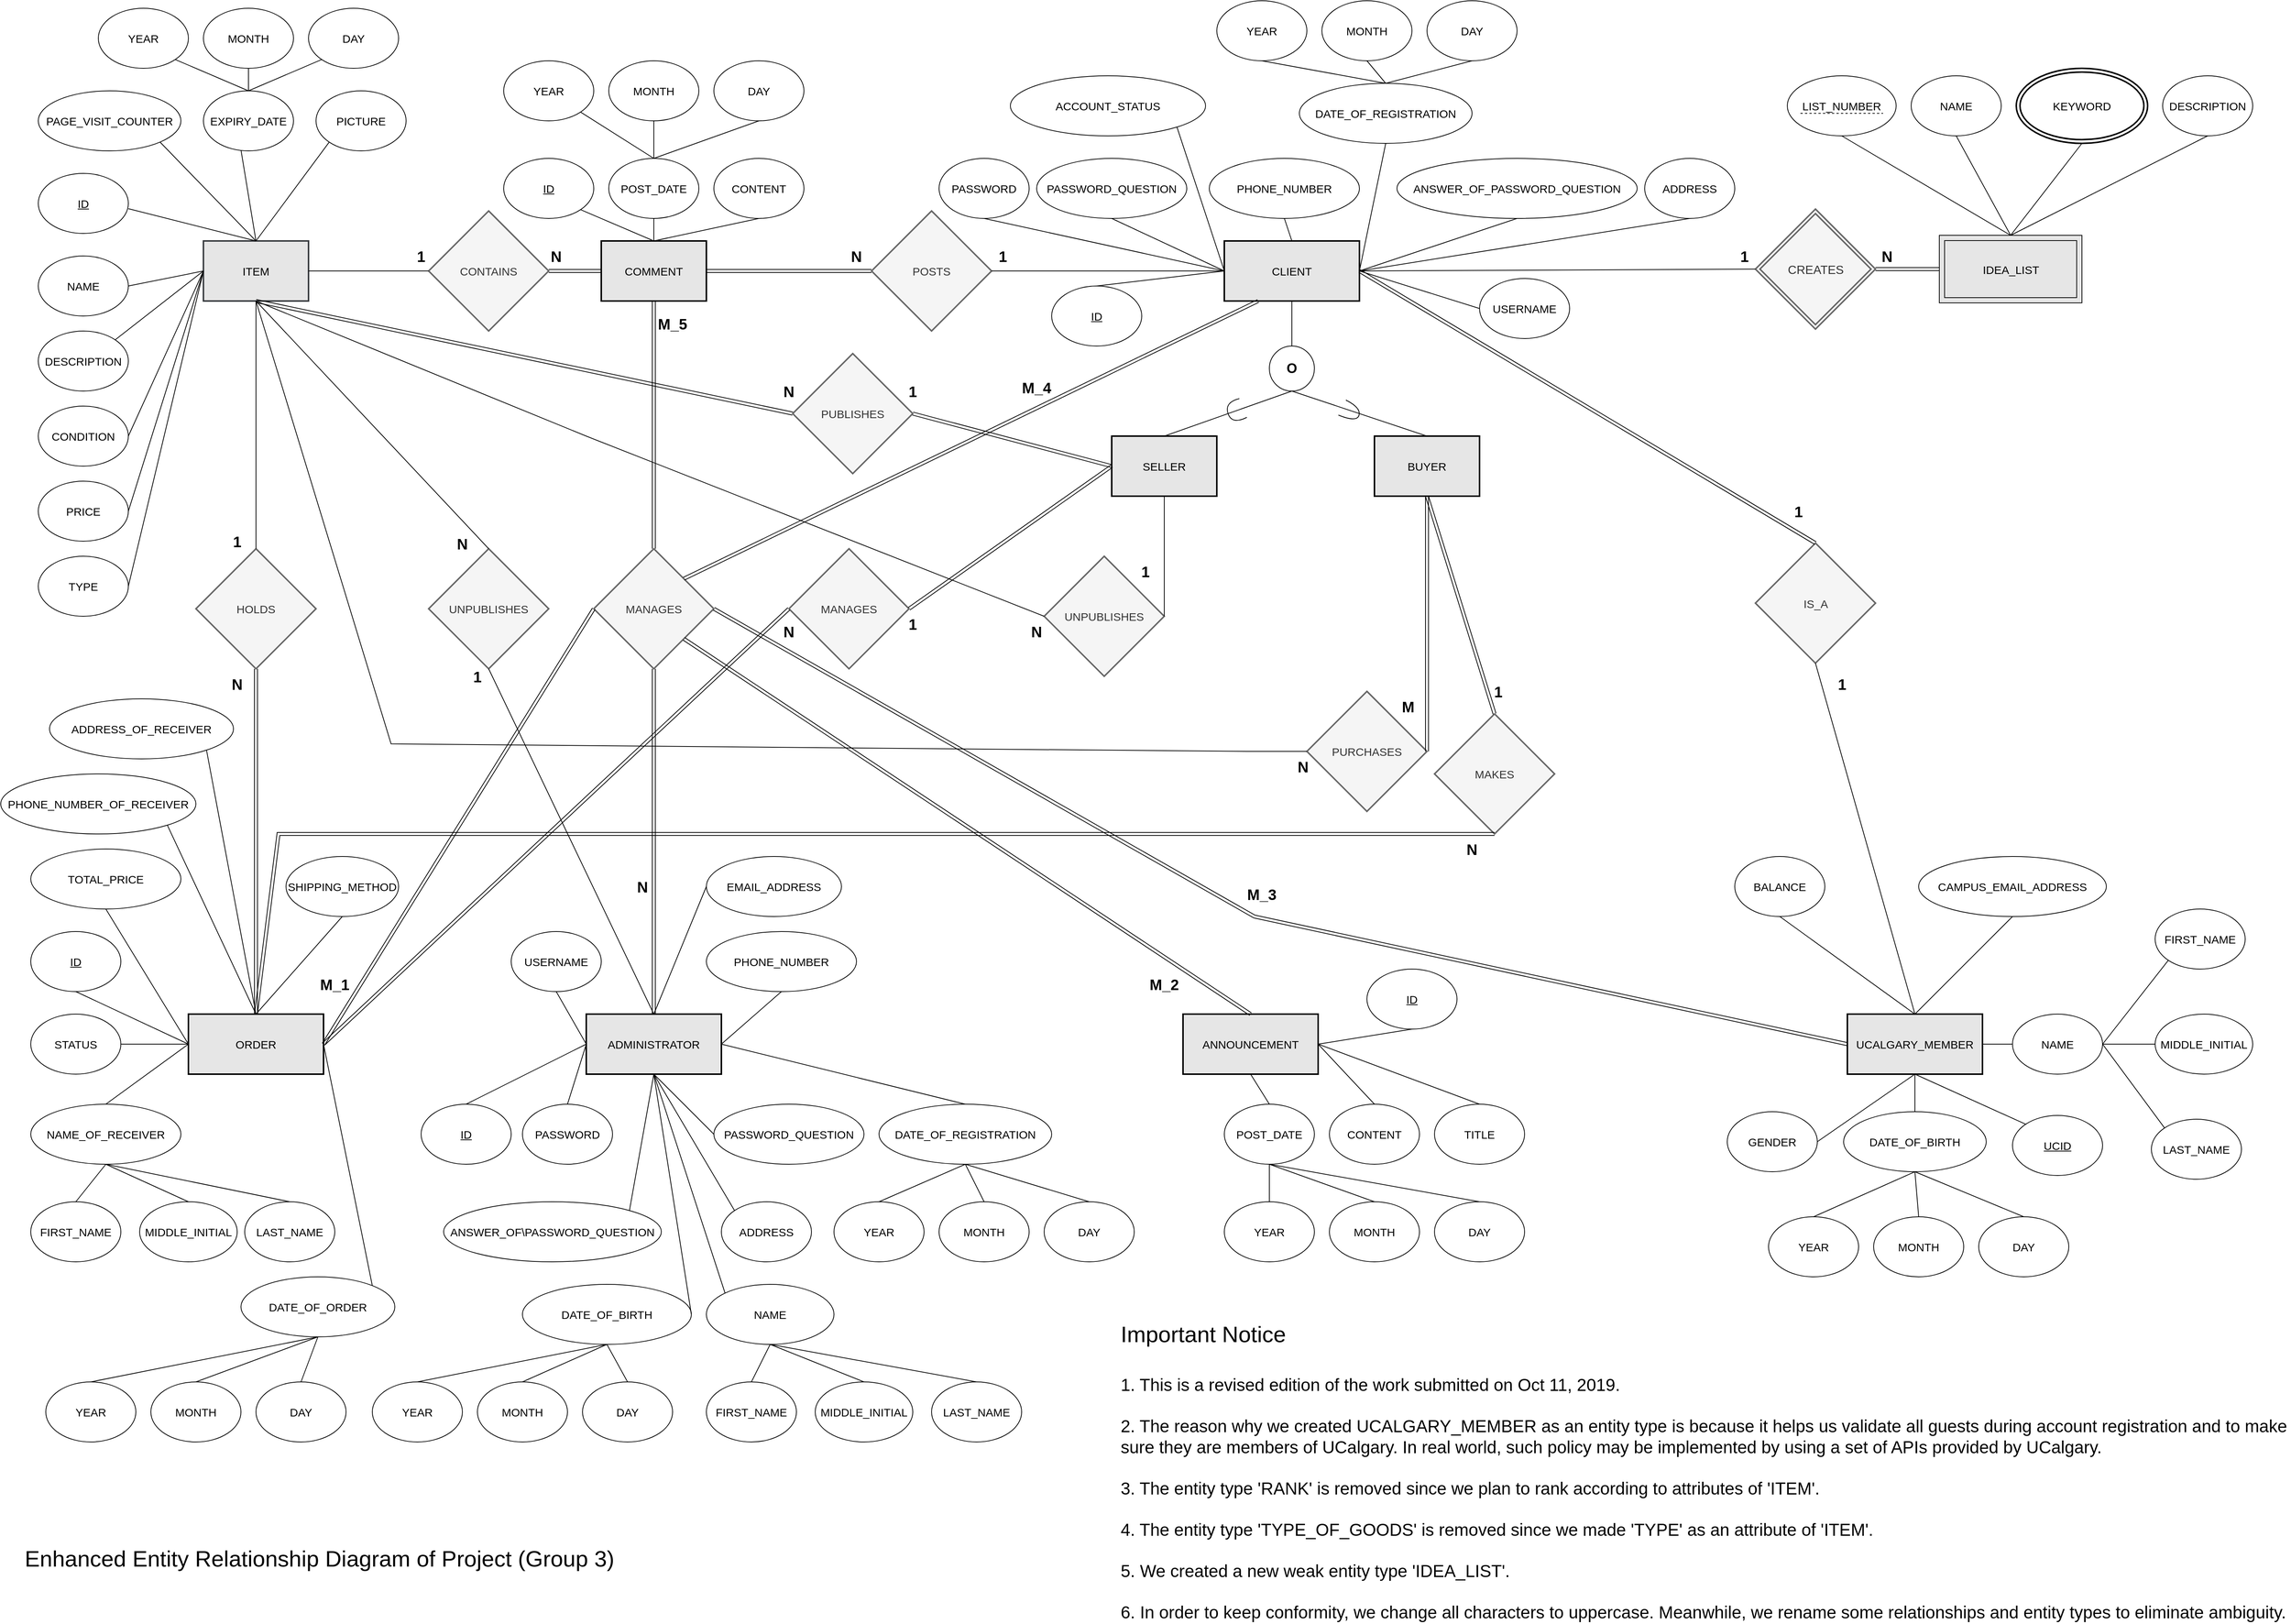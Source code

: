 <mxfile version="12.1.3" type="device" pages="1"><diagram id="PS9IATthkwKnDFSMN1P-" name="第 1 页"><mxGraphModel dx="1197" dy="1091" grid="1" gridSize="10" guides="1" tooltips="1" connect="1" arrows="1" fold="1" page="1" pageScale="1" pageWidth="3300" pageHeight="2339" math="0" shadow="0"><root><mxCell id="0"/><mxCell id="1" parent="0"/><mxCell id="vU9RLO_XGFhldIkIfNL2-2" value="&lt;u&gt;&lt;font style=&quot;font-size: 15px&quot;&gt;ID&lt;/font&gt;&lt;/u&gt;" style="ellipse;whiteSpace=wrap;html=1;rounded=0;" vertex="1" parent="1"><mxGeometry x="160" y="330" width="120" height="80" as="geometry"/></mxCell><mxCell id="vU9RLO_XGFhldIkIfNL2-3" value="&lt;font style=&quot;font-size: 15px&quot;&gt;NAME&lt;/font&gt;" style="ellipse;whiteSpace=wrap;html=1;rounded=0;" vertex="1" parent="1"><mxGeometry x="160" y="440" width="120" height="80" as="geometry"/></mxCell><mxCell id="vU9RLO_XGFhldIkIfNL2-4" value="&lt;font style=&quot;font-size: 15px&quot;&gt;PAGE_VISIT_COUNTER&lt;/font&gt;" style="ellipse;whiteSpace=wrap;html=1;rounded=0;" vertex="1" parent="1"><mxGeometry x="160" y="220" width="190" height="80" as="geometry"/></mxCell><mxCell id="vU9RLO_XGFhldIkIfNL2-6" value="&lt;font style=&quot;font-size: 15px&quot;&gt;DESCRIPTION&lt;/font&gt;" style="ellipse;whiteSpace=wrap;html=1;rounded=0;" vertex="1" parent="1"><mxGeometry x="160" y="540" width="120" height="80" as="geometry"/></mxCell><mxCell id="vU9RLO_XGFhldIkIfNL2-7" value="&lt;font style=&quot;font-size: 15px&quot;&gt;CONDITION&lt;/font&gt;" style="ellipse;whiteSpace=wrap;html=1;rounded=0;" vertex="1" parent="1"><mxGeometry x="160" y="640" width="120" height="80" as="geometry"/></mxCell><mxCell id="vU9RLO_XGFhldIkIfNL2-8" value="&lt;font style=&quot;font-size: 15px&quot;&gt;PRICE&lt;/font&gt;" style="ellipse;whiteSpace=wrap;html=1;rounded=0;" vertex="1" parent="1"><mxGeometry x="160" y="740" width="120" height="80" as="geometry"/></mxCell><mxCell id="vU9RLO_XGFhldIkIfNL2-9" value="&lt;font style=&quot;font-size: 15px&quot;&gt;TYPE&lt;/font&gt;" style="ellipse;whiteSpace=wrap;html=1;rounded=0;" vertex="1" parent="1"><mxGeometry x="160" y="840" width="120" height="80" as="geometry"/></mxCell><mxCell id="vU9RLO_XGFhldIkIfNL2-10" value="&lt;font style=&quot;font-size: 15px&quot;&gt;EXPIRY_DATE&lt;/font&gt;" style="ellipse;whiteSpace=wrap;html=1;rounded=0;" vertex="1" parent="1"><mxGeometry x="380" y="220" width="120" height="80" as="geometry"/></mxCell><mxCell id="vU9RLO_XGFhldIkIfNL2-11" value="&lt;font style=&quot;font-size: 15px&quot;&gt;YEAR&lt;/font&gt;" style="ellipse;whiteSpace=wrap;html=1;rounded=0;" vertex="1" parent="1"><mxGeometry x="240" y="110" width="120" height="80" as="geometry"/></mxCell><mxCell id="vU9RLO_XGFhldIkIfNL2-12" value="&lt;font style=&quot;font-size: 15px&quot;&gt;MONTH&lt;/font&gt;" style="ellipse;whiteSpace=wrap;html=1;rounded=0;" vertex="1" parent="1"><mxGeometry x="380" y="110" width="120" height="80" as="geometry"/></mxCell><mxCell id="vU9RLO_XGFhldIkIfNL2-13" value="&lt;font style=&quot;font-size: 15px&quot;&gt;DAY&lt;/font&gt;" style="ellipse;whiteSpace=wrap;html=1;rounded=0;" vertex="1" parent="1"><mxGeometry x="520" y="110" width="120" height="80" as="geometry"/></mxCell><mxCell id="vU9RLO_XGFhldIkIfNL2-14" value="&lt;font style=&quot;font-size: 15px&quot;&gt;PICTURE&lt;/font&gt;" style="ellipse;whiteSpace=wrap;html=1;rounded=0;" vertex="1" parent="1"><mxGeometry x="530" y="220" width="120" height="80" as="geometry"/></mxCell><mxCell id="vU9RLO_XGFhldIkIfNL2-16" value="&lt;u&gt;&lt;font style=&quot;font-size: 15px&quot;&gt;ID&lt;/font&gt;&lt;/u&gt;" style="ellipse;whiteSpace=wrap;html=1;rounded=0;" vertex="1" parent="1"><mxGeometry x="780" y="310" width="120" height="80" as="geometry"/></mxCell><mxCell id="vU9RLO_XGFhldIkIfNL2-17" value="&lt;font style=&quot;font-size: 15px&quot;&gt;CONTENT&lt;/font&gt;" style="ellipse;whiteSpace=wrap;html=1;rounded=0;" vertex="1" parent="1"><mxGeometry x="1060" y="310" width="120" height="80" as="geometry"/></mxCell><mxCell id="vU9RLO_XGFhldIkIfNL2-18" value="&lt;font style=&quot;font-size: 15px&quot;&gt;POST_DATE&lt;/font&gt;" style="ellipse;whiteSpace=wrap;html=1;rounded=0;" vertex="1" parent="1"><mxGeometry x="920" y="310" width="120" height="80" as="geometry"/></mxCell><mxCell id="vU9RLO_XGFhldIkIfNL2-19" value="&lt;font style=&quot;font-size: 15px&quot;&gt;YEAR&lt;/font&gt;" style="ellipse;whiteSpace=wrap;html=1;rounded=0;" vertex="1" parent="1"><mxGeometry x="780" y="180" width="120" height="80" as="geometry"/></mxCell><mxCell id="vU9RLO_XGFhldIkIfNL2-20" value="&lt;font style=&quot;font-size: 15px&quot;&gt;MONTH&lt;/font&gt;" style="ellipse;whiteSpace=wrap;html=1;rounded=0;" vertex="1" parent="1"><mxGeometry x="920" y="180" width="120" height="80" as="geometry"/></mxCell><mxCell id="vU9RLO_XGFhldIkIfNL2-21" value="&lt;font style=&quot;font-size: 15px&quot;&gt;DAY&lt;/font&gt;" style="ellipse;whiteSpace=wrap;html=1;rounded=0;" vertex="1" parent="1"><mxGeometry x="1060" y="180" width="120" height="80" as="geometry"/></mxCell><mxCell id="vU9RLO_XGFhldIkIfNL2-23" value="&lt;u&gt;&lt;font style=&quot;font-size: 15px&quot;&gt;ID&lt;/font&gt;&lt;/u&gt;" style="ellipse;whiteSpace=wrap;html=1;rounded=0;" vertex="1" parent="1"><mxGeometry x="1510" y="480" width="120" height="80" as="geometry"/></mxCell><mxCell id="vU9RLO_XGFhldIkIfNL2-24" value="&lt;font style=&quot;font-size: 15px&quot;&gt;PASSWORD&lt;/font&gt;" style="ellipse;whiteSpace=wrap;html=1;rounded=0;" vertex="1" parent="1"><mxGeometry x="1360" y="310" width="120" height="80" as="geometry"/></mxCell><mxCell id="vU9RLO_XGFhldIkIfNL2-25" value="&lt;font style=&quot;font-size: 15px&quot;&gt;PASSWORD_QUESTION&lt;/font&gt;" style="ellipse;whiteSpace=wrap;html=1;rounded=0;" vertex="1" parent="1"><mxGeometry x="1490" y="310" width="200" height="80" as="geometry"/></mxCell><mxCell id="vU9RLO_XGFhldIkIfNL2-26" value="&lt;font style=&quot;font-size: 15px&quot;&gt;ANSWER_OF_PASSWORD_QUESTION&lt;/font&gt;" style="ellipse;whiteSpace=wrap;html=1;rounded=0;" vertex="1" parent="1"><mxGeometry x="1970" y="310" width="320" height="80" as="geometry"/></mxCell><mxCell id="vU9RLO_XGFhldIkIfNL2-27" value="&lt;font style=&quot;font-size: 15px&quot;&gt;ADDRESS&lt;/font&gt;" style="ellipse;whiteSpace=wrap;html=1;rounded=0;" vertex="1" parent="1"><mxGeometry x="2300" y="310" width="120" height="80" as="geometry"/></mxCell><mxCell id="vU9RLO_XGFhldIkIfNL2-28" value="&lt;font style=&quot;font-size: 15px&quot;&gt;ACCOUNT_STATUS&lt;/font&gt;" style="ellipse;whiteSpace=wrap;html=1;rounded=0;" vertex="1" parent="1"><mxGeometry x="1455" y="200" width="260" height="80" as="geometry"/></mxCell><mxCell id="vU9RLO_XGFhldIkIfNL2-29" value="&lt;font style=&quot;font-size: 15px&quot;&gt;PHONE_NUMBER&lt;/font&gt;" style="ellipse;whiteSpace=wrap;html=1;rounded=0;" vertex="1" parent="1"><mxGeometry x="1720" y="310" width="200" height="80" as="geometry"/></mxCell><mxCell id="vU9RLO_XGFhldIkIfNL2-30" value="&lt;font style=&quot;font-size: 15px&quot;&gt;DATE_OF_REGISTRATION&lt;/font&gt;" style="ellipse;whiteSpace=wrap;html=1;rounded=0;" vertex="1" parent="1"><mxGeometry x="1840" y="210" width="230" height="80" as="geometry"/></mxCell><mxCell id="vU9RLO_XGFhldIkIfNL2-31" value="&lt;font style=&quot;font-size: 15px&quot;&gt;YEAR&lt;/font&gt;" style="ellipse;whiteSpace=wrap;html=1;rounded=0;" vertex="1" parent="1"><mxGeometry x="1730" y="100" width="120" height="80" as="geometry"/></mxCell><mxCell id="vU9RLO_XGFhldIkIfNL2-32" value="&lt;font style=&quot;font-size: 15px&quot;&gt;MONTH&lt;/font&gt;" style="ellipse;whiteSpace=wrap;html=1;rounded=0;" vertex="1" parent="1"><mxGeometry x="1870" y="100" width="120" height="80" as="geometry"/></mxCell><mxCell id="vU9RLO_XGFhldIkIfNL2-33" value="&lt;font style=&quot;font-size: 15px&quot;&gt;DAY&lt;/font&gt;" style="ellipse;whiteSpace=wrap;html=1;rounded=0;" vertex="1" parent="1"><mxGeometry x="2010" y="100" width="120" height="80" as="geometry"/></mxCell><mxCell id="vU9RLO_XGFhldIkIfNL2-34" value="&lt;font style=&quot;font-size: 15px&quot;&gt;ITEM&lt;/font&gt;" style="strokeWidth=2;whiteSpace=wrap;html=1;align=center;fontSize=14;rounded=0;fillColor=#E6E6E6;strokeColor=#36393d;" vertex="1" parent="1"><mxGeometry x="380" y="420" width="140" height="80" as="geometry"/></mxCell><mxCell id="vU9RLO_XGFhldIkIfNL2-35" value="&lt;font style=&quot;font-size: 15px&quot;&gt;COMMENT&lt;/font&gt;" style="strokeWidth=2;whiteSpace=wrap;html=1;align=center;fontSize=14;rounded=0;fillColor=#E6E6E6;" vertex="1" parent="1"><mxGeometry x="910" y="420" width="140" height="80" as="geometry"/></mxCell><mxCell id="vU9RLO_XGFhldIkIfNL2-36" value="&lt;font style=&quot;font-size: 15px&quot;&gt;CLIENT&lt;/font&gt;" style="strokeWidth=2;whiteSpace=wrap;html=1;align=center;fontSize=14;rounded=0;fillColor=#E6E6E6;" vertex="1" parent="1"><mxGeometry x="1740" y="420" width="180" height="80" as="geometry"/></mxCell><mxCell id="vU9RLO_XGFhldIkIfNL2-37" value="&lt;font style=&quot;font-size: 15px&quot;&gt;SELLER&lt;/font&gt;" style="strokeWidth=2;whiteSpace=wrap;html=1;align=center;fontSize=14;rounded=0;fillColor=#E6E6E6;" vertex="1" parent="1"><mxGeometry x="1590" y="680" width="140" height="80" as="geometry"/></mxCell><mxCell id="vU9RLO_XGFhldIkIfNL2-38" value="&lt;font style=&quot;font-size: 15px&quot;&gt;BUYER&lt;/font&gt;" style="strokeWidth=2;whiteSpace=wrap;html=1;align=center;fontSize=14;rounded=0;fillColor=#E6E6E6;" vertex="1" parent="1"><mxGeometry x="1940" y="680" width="140" height="80" as="geometry"/></mxCell><mxCell id="vU9RLO_XGFhldIkIfNL2-39" value="&lt;font style=&quot;font-size: 15px&quot;&gt;UCALGARY_MEMBER&lt;/font&gt;" style="strokeWidth=2;whiteSpace=wrap;html=1;align=center;fontSize=14;rounded=0;fillColor=#E6E6E6;" vertex="1" parent="1"><mxGeometry x="2570" y="1450" width="180" height="80" as="geometry"/></mxCell><mxCell id="vU9RLO_XGFhldIkIfNL2-40" value="&lt;font style=&quot;font-size: 15px&quot;&gt;&lt;u&gt;UCID&lt;/u&gt;&lt;/font&gt;" style="ellipse;whiteSpace=wrap;html=1;rounded=0;" vertex="1" parent="1"><mxGeometry x="2790" y="1585" width="120" height="80" as="geometry"/></mxCell><mxCell id="vU9RLO_XGFhldIkIfNL2-41" value="&lt;font style=&quot;font-size: 15px&quot;&gt;CAMPUS_EMAIL_ADDRESS&lt;/font&gt;" style="ellipse;whiteSpace=wrap;html=1;rounded=0;" vertex="1" parent="1"><mxGeometry x="2665" y="1240" width="250" height="80" as="geometry"/></mxCell><mxCell id="vU9RLO_XGFhldIkIfNL2-42" value="&lt;font style=&quot;font-size: 15px&quot;&gt;GENDER&lt;/font&gt;" style="ellipse;whiteSpace=wrap;html=1;rounded=0;" vertex="1" parent="1"><mxGeometry x="2410" y="1580" width="120" height="80" as="geometry"/></mxCell><mxCell id="vU9RLO_XGFhldIkIfNL2-43" value="&lt;font style=&quot;font-size: 15px&quot;&gt;BALANCE&lt;/font&gt;" style="ellipse;whiteSpace=wrap;html=1;rounded=0;" vertex="1" parent="1"><mxGeometry x="2420" y="1240" width="120" height="80" as="geometry"/></mxCell><mxCell id="vU9RLO_XGFhldIkIfNL2-44" value="&lt;font style=&quot;font-size: 15px&quot;&gt;NAME&lt;/font&gt;" style="ellipse;whiteSpace=wrap;html=1;rounded=0;" vertex="1" parent="1"><mxGeometry x="2790" y="1450" width="120" height="80" as="geometry"/></mxCell><mxCell id="vU9RLO_XGFhldIkIfNL2-45" value="&lt;font style=&quot;font-size: 15px&quot;&gt;USERNAME&lt;/font&gt;" style="ellipse;whiteSpace=wrap;html=1;rounded=0;" vertex="1" parent="1"><mxGeometry x="2080" y="470" width="120" height="80" as="geometry"/></mxCell><mxCell id="vU9RLO_XGFhldIkIfNL2-46" value="&lt;font style=&quot;font-size: 15px&quot;&gt;FIRST_NAME&lt;/font&gt;" style="ellipse;whiteSpace=wrap;html=1;rounded=0;" vertex="1" parent="1"><mxGeometry x="2980" y="1310" width="120" height="80" as="geometry"/></mxCell><mxCell id="vU9RLO_XGFhldIkIfNL2-47" value="&lt;font style=&quot;font-size: 15px&quot;&gt;MIDDLE_INITIAL&lt;/font&gt;" style="ellipse;whiteSpace=wrap;html=1;rounded=0;" vertex="1" parent="1"><mxGeometry x="2980" y="1450" width="130" height="80" as="geometry"/></mxCell><mxCell id="vU9RLO_XGFhldIkIfNL2-48" value="&lt;font style=&quot;font-size: 15px&quot;&gt;LAST_NAME&lt;/font&gt;" style="ellipse;whiteSpace=wrap;html=1;rounded=0;" vertex="1" parent="1"><mxGeometry x="2975" y="1590" width="120" height="80" as="geometry"/></mxCell><mxCell id="vU9RLO_XGFhldIkIfNL2-49" value="&lt;font style=&quot;font-size: 15px&quot;&gt;DATE_OF_BIRTH&lt;/font&gt;" style="ellipse;whiteSpace=wrap;html=1;rounded=0;" vertex="1" parent="1"><mxGeometry x="2565" y="1580" width="190" height="80" as="geometry"/></mxCell><mxCell id="vU9RLO_XGFhldIkIfNL2-53" value="&lt;font style=&quot;font-size: 15px&quot;&gt;ANNOUNCEMENT&lt;/font&gt;" style="strokeWidth=2;whiteSpace=wrap;html=1;align=center;fontSize=14;rounded=0;fillColor=#E6E6E6;" vertex="1" parent="1"><mxGeometry x="1685" y="1450" width="180" height="80" as="geometry"/></mxCell><mxCell id="vU9RLO_XGFhldIkIfNL2-55" value="&lt;u&gt;&lt;font style=&quot;font-size: 15px&quot;&gt;ID&lt;/font&gt;&lt;/u&gt;" style="ellipse;whiteSpace=wrap;html=1;rounded=0;" vertex="1" parent="1"><mxGeometry x="1930" y="1390" width="120" height="80" as="geometry"/></mxCell><mxCell id="vU9RLO_XGFhldIkIfNL2-56" value="&lt;font style=&quot;font-size: 15px&quot;&gt;ADMINISTRATOR&lt;/font&gt;" style="strokeWidth=2;whiteSpace=wrap;html=1;align=center;fontSize=14;rounded=0;fillColor=#E6E6E6;" vertex="1" parent="1"><mxGeometry x="890" y="1450" width="180" height="80" as="geometry"/></mxCell><mxCell id="vU9RLO_XGFhldIkIfNL2-57" value="&lt;font style=&quot;font-size: 15px&quot;&gt;ORDER&lt;/font&gt;" style="strokeWidth=2;whiteSpace=wrap;html=1;align=center;fontSize=14;rounded=0;fillColor=#E6E6E6;" vertex="1" parent="1"><mxGeometry x="360" y="1450" width="180" height="80" as="geometry"/></mxCell><mxCell id="vU9RLO_XGFhldIkIfNL2-58" value="&lt;font style=&quot;font-size: 15px&quot;&gt;IDEA_LIST&lt;/font&gt;" style="shape=ext;strokeWidth=1;margin=5;double=1;whiteSpace=wrap;html=1;align=center;fontSize=14;rounded=0;arcSize=15;fillOpacity=100;fillColor=#E6E6E6;" vertex="1" parent="1"><mxGeometry x="2692.5" y="412.5" width="190" height="90" as="geometry"/></mxCell><mxCell id="vU9RLO_XGFhldIkIfNL2-59" value="&lt;font style=&quot;font-size: 15px&quot;&gt;YEAR&lt;/font&gt;" style="ellipse;whiteSpace=wrap;html=1;rounded=0;" vertex="1" parent="1"><mxGeometry x="2465" y="1720" width="120" height="80" as="geometry"/></mxCell><mxCell id="vU9RLO_XGFhldIkIfNL2-60" value="&lt;font style=&quot;font-size: 15px&quot;&gt;MONTH&lt;/font&gt;" style="ellipse;whiteSpace=wrap;html=1;rounded=0;" vertex="1" parent="1"><mxGeometry x="2605" y="1720" width="120" height="80" as="geometry"/></mxCell><mxCell id="vU9RLO_XGFhldIkIfNL2-61" value="&lt;font style=&quot;font-size: 15px&quot;&gt;DAY&lt;/font&gt;" style="ellipse;whiteSpace=wrap;html=1;rounded=0;" vertex="1" parent="1"><mxGeometry x="2745" y="1720" width="120" height="80" as="geometry"/></mxCell><mxCell id="vU9RLO_XGFhldIkIfNL2-64" value="&lt;font style=&quot;font-size: 15px&quot;&gt;POST_DATE&lt;/font&gt;" style="ellipse;whiteSpace=wrap;html=1;rounded=0;" vertex="1" parent="1"><mxGeometry x="1740" y="1570" width="120" height="80" as="geometry"/></mxCell><mxCell id="vU9RLO_XGFhldIkIfNL2-65" value="&lt;font style=&quot;font-size: 15px&quot;&gt;YEAR&lt;/font&gt;" style="ellipse;whiteSpace=wrap;html=1;rounded=0;" vertex="1" parent="1"><mxGeometry x="1740" y="1700" width="120" height="80" as="geometry"/></mxCell><mxCell id="vU9RLO_XGFhldIkIfNL2-66" value="&lt;font style=&quot;font-size: 15px&quot;&gt;MONTH&lt;/font&gt;" style="ellipse;whiteSpace=wrap;html=1;rounded=0;" vertex="1" parent="1"><mxGeometry x="1880" y="1700" width="120" height="80" as="geometry"/></mxCell><mxCell id="vU9RLO_XGFhldIkIfNL2-67" value="&lt;font style=&quot;font-size: 15px&quot;&gt;DAY&lt;/font&gt;" style="ellipse;whiteSpace=wrap;html=1;rounded=0;" vertex="1" parent="1"><mxGeometry x="2020" y="1700" width="120" height="80" as="geometry"/></mxCell><mxCell id="vU9RLO_XGFhldIkIfNL2-68" value="&lt;font style=&quot;font-size: 15px&quot;&gt;CONTENT&lt;/font&gt;" style="ellipse;whiteSpace=wrap;html=1;rounded=0;" vertex="1" parent="1"><mxGeometry x="1880" y="1570" width="120" height="80" as="geometry"/></mxCell><mxCell id="vU9RLO_XGFhldIkIfNL2-69" value="&lt;font style=&quot;font-size: 15px&quot;&gt;TITLE&lt;/font&gt;" style="ellipse;whiteSpace=wrap;html=1;rounded=0;" vertex="1" parent="1"><mxGeometry x="2020" y="1570" width="120" height="80" as="geometry"/></mxCell><mxCell id="vU9RLO_XGFhldIkIfNL2-70" value="&lt;u&gt;&lt;font style=&quot;font-size: 15px&quot;&gt;ID&lt;/font&gt;&lt;/u&gt;" style="ellipse;whiteSpace=wrap;html=1;rounded=0;" vertex="1" parent="1"><mxGeometry x="670" y="1570" width="120" height="80" as="geometry"/></mxCell><mxCell id="vU9RLO_XGFhldIkIfNL2-71" value="&lt;font style=&quot;font-size: 15px&quot;&gt;PASSWORD&lt;/font&gt;" style="ellipse;whiteSpace=wrap;html=1;rounded=0;" vertex="1" parent="1"><mxGeometry x="805" y="1570" width="120" height="80" as="geometry"/></mxCell><mxCell id="vU9RLO_XGFhldIkIfNL2-72" value="&lt;font style=&quot;font-size: 15px&quot;&gt;PASSWORD_QUESTION&lt;/font&gt;" style="ellipse;whiteSpace=wrap;html=1;rounded=0;" vertex="1" parent="1"><mxGeometry x="1060" y="1570" width="200" height="80" as="geometry"/></mxCell><mxCell id="vU9RLO_XGFhldIkIfNL2-73" value="&lt;font style=&quot;font-size: 15px&quot;&gt;ANSWER_OF\PASSWORD_QUESTION&lt;/font&gt;" style="ellipse;whiteSpace=wrap;html=1;rounded=0;" vertex="1" parent="1"><mxGeometry x="700" y="1700" width="290" height="80" as="geometry"/></mxCell><mxCell id="vU9RLO_XGFhldIkIfNL2-74" value="&lt;font style=&quot;font-size: 15px&quot;&gt;ADDRESS&lt;/font&gt;" style="ellipse;whiteSpace=wrap;html=1;rounded=0;" vertex="1" parent="1"><mxGeometry x="1070" y="1700" width="120" height="80" as="geometry"/></mxCell><mxCell id="vU9RLO_XGFhldIkIfNL2-75" value="&lt;font style=&quot;font-size: 15px&quot;&gt;USERNAME&lt;/font&gt;" style="ellipse;whiteSpace=wrap;html=1;rounded=0;" vertex="1" parent="1"><mxGeometry x="790" y="1340" width="120" height="80" as="geometry"/></mxCell><mxCell id="vU9RLO_XGFhldIkIfNL2-76" value="&lt;font style=&quot;font-size: 15px&quot;&gt;PHONE_NUMBER&lt;/font&gt;" style="ellipse;whiteSpace=wrap;html=1;rounded=0;" vertex="1" parent="1"><mxGeometry x="1050" y="1340" width="200" height="80" as="geometry"/></mxCell><mxCell id="vU9RLO_XGFhldIkIfNL2-77" value="&lt;font style=&quot;font-size: 15px&quot;&gt;EMAIL_ADDRESS&lt;/font&gt;" style="ellipse;whiteSpace=wrap;html=1;rounded=0;" vertex="1" parent="1"><mxGeometry x="1050" y="1240" width="180" height="80" as="geometry"/></mxCell><mxCell id="vU9RLO_XGFhldIkIfNL2-78" value="&lt;font style=&quot;font-size: 15px&quot;&gt;DATE_OF_REGISTRATION&lt;/font&gt;" style="ellipse;whiteSpace=wrap;html=1;rounded=0;" vertex="1" parent="1"><mxGeometry x="1280" y="1570" width="230" height="80" as="geometry"/></mxCell><mxCell id="vU9RLO_XGFhldIkIfNL2-79" value="&lt;font style=&quot;font-size: 15px&quot;&gt;YEAR&lt;/font&gt;" style="ellipse;whiteSpace=wrap;html=1;rounded=0;" vertex="1" parent="1"><mxGeometry x="1220" y="1700" width="120" height="80" as="geometry"/></mxCell><mxCell id="vU9RLO_XGFhldIkIfNL2-80" value="&lt;font style=&quot;font-size: 15px&quot;&gt;MONTH&lt;/font&gt;" style="ellipse;whiteSpace=wrap;html=1;rounded=0;" vertex="1" parent="1"><mxGeometry x="1360" y="1700" width="120" height="80" as="geometry"/></mxCell><mxCell id="vU9RLO_XGFhldIkIfNL2-81" value="&lt;font style=&quot;font-size: 15px&quot;&gt;DAY&lt;/font&gt;" style="ellipse;whiteSpace=wrap;html=1;rounded=0;" vertex="1" parent="1"><mxGeometry x="1500" y="1700" width="120" height="80" as="geometry"/></mxCell><mxCell id="vU9RLO_XGFhldIkIfNL2-82" value="&lt;font style=&quot;font-size: 15px&quot;&gt;DATE_OF_BIRTH&lt;/font&gt;" style="ellipse;whiteSpace=wrap;html=1;rounded=0;" vertex="1" parent="1"><mxGeometry x="805" y="1810" width="225" height="80" as="geometry"/></mxCell><mxCell id="vU9RLO_XGFhldIkIfNL2-83" value="&lt;font style=&quot;font-size: 15px&quot;&gt;YEAR&lt;/font&gt;" style="ellipse;whiteSpace=wrap;html=1;rounded=0;" vertex="1" parent="1"><mxGeometry x="605" y="1940" width="120" height="80" as="geometry"/></mxCell><mxCell id="vU9RLO_XGFhldIkIfNL2-84" value="&lt;font style=&quot;font-size: 15px&quot;&gt;MONTH&lt;/font&gt;" style="ellipse;whiteSpace=wrap;html=1;rounded=0;" vertex="1" parent="1"><mxGeometry x="745" y="1940" width="120" height="80" as="geometry"/></mxCell><mxCell id="vU9RLO_XGFhldIkIfNL2-85" value="&lt;font style=&quot;font-size: 15px&quot;&gt;DAY&lt;/font&gt;" style="ellipse;whiteSpace=wrap;html=1;rounded=0;" vertex="1" parent="1"><mxGeometry x="885" y="1940" width="120" height="80" as="geometry"/></mxCell><mxCell id="vU9RLO_XGFhldIkIfNL2-86" value="&lt;font style=&quot;font-size: 15px&quot;&gt;NAME&lt;/font&gt;" style="ellipse;whiteSpace=wrap;html=1;rounded=0;" vertex="1" parent="1"><mxGeometry x="1050" y="1810" width="170" height="80" as="geometry"/></mxCell><mxCell id="vU9RLO_XGFhldIkIfNL2-87" value="&lt;font style=&quot;font-size: 15px&quot;&gt;FIRST_NAME&lt;/font&gt;" style="ellipse;whiteSpace=wrap;html=1;rounded=0;" vertex="1" parent="1"><mxGeometry x="1050" y="1940" width="120" height="80" as="geometry"/></mxCell><mxCell id="vU9RLO_XGFhldIkIfNL2-88" value="&lt;font style=&quot;font-size: 15px&quot;&gt;MIDDLE_INITIAL&lt;/font&gt;" style="ellipse;whiteSpace=wrap;html=1;rounded=0;" vertex="1" parent="1"><mxGeometry x="1195" y="1940" width="130" height="80" as="geometry"/></mxCell><mxCell id="vU9RLO_XGFhldIkIfNL2-89" value="&lt;font style=&quot;font-size: 15px&quot;&gt;LAST_NAME&lt;/font&gt;" style="ellipse;whiteSpace=wrap;html=1;rounded=0;" vertex="1" parent="1"><mxGeometry x="1350" y="1940" width="120" height="80" as="geometry"/></mxCell><mxCell id="vU9RLO_XGFhldIkIfNL2-90" value="&lt;u&gt;&lt;font style=&quot;font-size: 15px&quot;&gt;ID&lt;/font&gt;&lt;/u&gt;" style="ellipse;whiteSpace=wrap;html=1;rounded=0;" vertex="1" parent="1"><mxGeometry x="150" y="1340" width="120" height="80" as="geometry"/></mxCell><mxCell id="vU9RLO_XGFhldIkIfNL2-91" value="&lt;font style=&quot;font-size: 15px&quot;&gt;TOTAL_PRICE&lt;/font&gt;" style="ellipse;whiteSpace=wrap;html=1;rounded=0;" vertex="1" parent="1"><mxGeometry x="150" y="1230" width="200" height="80" as="geometry"/></mxCell><mxCell id="vU9RLO_XGFhldIkIfNL2-92" value="&lt;font style=&quot;font-size: 15px&quot;&gt;STATUS&lt;/font&gt;" style="ellipse;whiteSpace=wrap;html=1;rounded=0;" vertex="1" parent="1"><mxGeometry x="150" y="1450" width="120" height="80" as="geometry"/></mxCell><mxCell id="vU9RLO_XGFhldIkIfNL2-93" value="&lt;font style=&quot;font-size: 15px&quot;&gt;ADDRESS_OF_RECEIVER&lt;/font&gt;" style="ellipse;whiteSpace=wrap;html=1;rounded=0;" vertex="1" parent="1"><mxGeometry x="175" y="1030" width="245" height="80" as="geometry"/></mxCell><mxCell id="vU9RLO_XGFhldIkIfNL2-94" value="&lt;font style=&quot;font-size: 15px&quot;&gt;NAME_OF_RECEIVER&lt;/font&gt;" style="ellipse;whiteSpace=wrap;html=1;rounded=0;" vertex="1" parent="1"><mxGeometry x="150" y="1570" width="200" height="80" as="geometry"/></mxCell><mxCell id="vU9RLO_XGFhldIkIfNL2-95" value="&lt;font style=&quot;font-size: 15px&quot;&gt;FIRST_NAME&lt;/font&gt;" style="ellipse;whiteSpace=wrap;html=1;rounded=0;" vertex="1" parent="1"><mxGeometry x="150" y="1700" width="120" height="80" as="geometry"/></mxCell><mxCell id="vU9RLO_XGFhldIkIfNL2-96" value="&lt;font style=&quot;font-size: 15px&quot;&gt;MIDDLE_INITIAL&lt;/font&gt;" style="ellipse;whiteSpace=wrap;html=1;rounded=0;" vertex="1" parent="1"><mxGeometry x="295" y="1700" width="130" height="80" as="geometry"/></mxCell><mxCell id="vU9RLO_XGFhldIkIfNL2-97" value="&lt;font style=&quot;font-size: 15px&quot;&gt;LAST_NAME&lt;/font&gt;" style="ellipse;whiteSpace=wrap;html=1;rounded=0;" vertex="1" parent="1"><mxGeometry x="435" y="1700" width="120" height="80" as="geometry"/></mxCell><mxCell id="vU9RLO_XGFhldIkIfNL2-98" value="&lt;font style=&quot;font-size: 15px&quot;&gt;DATE_OF_ORDER&lt;/font&gt;" style="ellipse;whiteSpace=wrap;html=1;rounded=0;" vertex="1" parent="1"><mxGeometry x="430" y="1800" width="205" height="80" as="geometry"/></mxCell><mxCell id="vU9RLO_XGFhldIkIfNL2-99" value="&lt;font style=&quot;font-size: 15px&quot;&gt;YEAR&lt;/font&gt;" style="ellipse;whiteSpace=wrap;html=1;rounded=0;" vertex="1" parent="1"><mxGeometry x="170" y="1940" width="120" height="80" as="geometry"/></mxCell><mxCell id="vU9RLO_XGFhldIkIfNL2-100" value="&lt;font style=&quot;font-size: 15px&quot;&gt;MONTH&lt;/font&gt;" style="ellipse;whiteSpace=wrap;html=1;rounded=0;" vertex="1" parent="1"><mxGeometry x="310" y="1940" width="120" height="80" as="geometry"/></mxCell><mxCell id="vU9RLO_XGFhldIkIfNL2-101" value="&lt;font style=&quot;font-size: 15px&quot;&gt;DAY&lt;/font&gt;" style="ellipse;whiteSpace=wrap;html=1;rounded=0;" vertex="1" parent="1"><mxGeometry x="450" y="1940" width="120" height="80" as="geometry"/></mxCell><mxCell id="vU9RLO_XGFhldIkIfNL2-102" value="&lt;font style=&quot;font-size: 15px&quot;&gt;SHIPPING_METHOD&lt;/font&gt;" style="ellipse;whiteSpace=wrap;html=1;rounded=0;" vertex="1" parent="1"><mxGeometry x="490" y="1240" width="150" height="80" as="geometry"/></mxCell><mxCell id="vU9RLO_XGFhldIkIfNL2-103" value="&lt;font style=&quot;font-size: 15px&quot;&gt;LIST_NUMBER&lt;/font&gt;" style="ellipse;whiteSpace=wrap;html=1;rounded=0;" vertex="1" parent="1"><mxGeometry x="2490" y="200" width="145" height="80" as="geometry"/></mxCell><mxCell id="vU9RLO_XGFhldIkIfNL2-104" value="" style="endArrow=none;dashed=1;html=1;" edge="1" parent="1"><mxGeometry width="50" height="50" relative="1" as="geometry"><mxPoint x="2507.5" y="250" as="sourcePoint"/><mxPoint x="2617.5" y="250" as="targetPoint"/></mxGeometry></mxCell><mxCell id="vU9RLO_XGFhldIkIfNL2-106" value="&lt;font style=&quot;font-size: 15px&quot;&gt;NAME&lt;/font&gt;" style="ellipse;whiteSpace=wrap;html=1;rounded=0;" vertex="1" parent="1"><mxGeometry x="2655" y="200" width="120" height="80" as="geometry"/></mxCell><mxCell id="vU9RLO_XGFhldIkIfNL2-107" value="&lt;font style=&quot;font-size: 15px&quot;&gt;KEYWORD&lt;/font&gt;" style="ellipse;shape=doubleEllipse;margin=5;strokeWidth=2;fontSize=14;whiteSpace=wrap;html=1;align=center;rounded=0;" vertex="1" parent="1"><mxGeometry x="2795" y="190" width="175" height="100" as="geometry"/></mxCell><mxCell id="vU9RLO_XGFhldIkIfNL2-109" value="&lt;font style=&quot;font-size: 15px&quot;&gt;DESCRIPTION&lt;/font&gt;" style="ellipse;whiteSpace=wrap;html=1;rounded=0;" vertex="1" parent="1"><mxGeometry x="2990" y="200" width="120" height="80" as="geometry"/></mxCell><mxCell id="vU9RLO_XGFhldIkIfNL2-110" value="&lt;font style=&quot;font-size: 15px&quot;&gt;POSTS&lt;/font&gt;" style="shape=rhombus;strokeWidth=2;fontSize=17;perimeter=rhombusPerimeter;whiteSpace=wrap;html=1;align=center;fontSize=14;rounded=0;fillColor=#f5f5f5;strokeColor=#666666;fontColor=#333333;" vertex="1" parent="1"><mxGeometry x="1270" y="380" width="160" height="160" as="geometry"/></mxCell><mxCell id="vU9RLO_XGFhldIkIfNL2-111" value="&lt;font style=&quot;font-size: 15px&quot;&gt;CONTAINS&lt;/font&gt;" style="shape=rhombus;strokeWidth=2;fontSize=17;perimeter=rhombusPerimeter;whiteSpace=wrap;html=1;align=center;fontSize=14;rounded=0;fillColor=#f5f5f5;strokeColor=#666666;fontColor=#333333;" vertex="1" parent="1"><mxGeometry x="680" y="380" width="160" height="160" as="geometry"/></mxCell><mxCell id="vU9RLO_XGFhldIkIfNL2-112" value="&lt;font style=&quot;font-size: 16px&quot;&gt;CREATES&lt;/font&gt;" style="shape=rhombus;double=1;strokeWidth=2;fontSize=17;perimeter=rhombusPerimeter;whiteSpace=wrap;html=1;align=center;fontSize=14;rounded=0;arcSize=20;fillColor=#f5f5f5;strokeColor=#666666;fontColor=#333333;" vertex="1" parent="1"><mxGeometry x="2447.5" y="377.5" width="160" height="160" as="geometry"/></mxCell><mxCell id="vU9RLO_XGFhldIkIfNL2-113" value="&lt;font style=&quot;font-size: 15px&quot;&gt;IS_A&lt;/font&gt;" style="shape=rhombus;strokeWidth=2;fontSize=17;perimeter=rhombusPerimeter;whiteSpace=wrap;html=1;align=center;fontSize=14;rounded=0;fillColor=#f5f5f5;strokeColor=#666666;fontColor=#333333;" vertex="1" parent="1"><mxGeometry x="2447.5" y="822.5" width="160" height="160" as="geometry"/></mxCell><mxCell id="vU9RLO_XGFhldIkIfNL2-114" value="&lt;font style=&quot;font-size: 15px&quot;&gt;HOLDS&lt;/font&gt;" style="shape=rhombus;strokeWidth=2;fontSize=17;perimeter=rhombusPerimeter;whiteSpace=wrap;html=1;align=center;fontSize=14;rounded=0;fillColor=#f5f5f5;strokeColor=#666666;fontColor=#333333;" vertex="1" parent="1"><mxGeometry x="370" y="830" width="160" height="160" as="geometry"/></mxCell><mxCell id="vU9RLO_XGFhldIkIfNL2-115" value="&lt;font style=&quot;font-size: 15px&quot;&gt;UNPUBLISHES&lt;/font&gt;" style="shape=rhombus;strokeWidth=2;fontSize=17;perimeter=rhombusPerimeter;whiteSpace=wrap;html=1;align=center;fontSize=14;rounded=0;fillColor=#f5f5f5;strokeColor=#666666;fontColor=#333333;" vertex="1" parent="1"><mxGeometry x="680" y="830" width="160" height="160" as="geometry"/></mxCell><mxCell id="vU9RLO_XGFhldIkIfNL2-116" value="&lt;font style=&quot;font-size: 15px&quot;&gt;MANAGES&lt;/font&gt;" style="shape=rhombus;strokeWidth=2;fontSize=17;perimeter=rhombusPerimeter;whiteSpace=wrap;html=1;align=center;fontSize=14;rounded=0;fillColor=#f5f5f5;strokeColor=#666666;fontColor=#333333;" vertex="1" parent="1"><mxGeometry x="900" y="830" width="160" height="160" as="geometry"/></mxCell><mxCell id="vU9RLO_XGFhldIkIfNL2-117" value="&lt;font style=&quot;font-size: 15px&quot;&gt;MANAGES&lt;/font&gt;" style="shape=rhombus;strokeWidth=2;fontSize=17;perimeter=rhombusPerimeter;whiteSpace=wrap;html=1;align=center;fontSize=14;rounded=0;fillColor=#f5f5f5;strokeColor=#666666;fontColor=#333333;" vertex="1" parent="1"><mxGeometry x="1160" y="830" width="160" height="160" as="geometry"/></mxCell><mxCell id="vU9RLO_XGFhldIkIfNL2-119" value="&lt;font style=&quot;font-size: 15px&quot;&gt;PUBLISHES&lt;/font&gt;" style="shape=rhombus;strokeWidth=2;fontSize=17;perimeter=rhombusPerimeter;whiteSpace=wrap;html=1;align=center;fontSize=14;rounded=0;fillColor=#f5f5f5;strokeColor=#666666;fontColor=#333333;" vertex="1" parent="1"><mxGeometry x="1165" y="570" width="160" height="160" as="geometry"/></mxCell><mxCell id="vU9RLO_XGFhldIkIfNL2-120" value="&lt;font style=&quot;font-size: 15px&quot;&gt;UNPUBLISHES&lt;/font&gt;" style="shape=rhombus;strokeWidth=2;fontSize=17;perimeter=rhombusPerimeter;whiteSpace=wrap;html=1;align=center;fontSize=14;rounded=0;fillColor=#f5f5f5;strokeColor=#666666;fontColor=#333333;" vertex="1" parent="1"><mxGeometry x="1500" y="840" width="160" height="160" as="geometry"/></mxCell><mxCell id="vU9RLO_XGFhldIkIfNL2-121" value="&lt;font style=&quot;font-size: 15px&quot;&gt;MAKES&lt;/font&gt;" style="shape=rhombus;strokeWidth=2;fontSize=17;perimeter=rhombusPerimeter;whiteSpace=wrap;html=1;align=center;fontSize=14;rounded=0;fillColor=#f5f5f5;strokeColor=#666666;fontColor=#333333;" vertex="1" parent="1"><mxGeometry x="2020" y="1050" width="160" height="160" as="geometry"/></mxCell><mxCell id="vU9RLO_XGFhldIkIfNL2-122" value="&lt;font style=&quot;font-size: 15px&quot;&gt;PURCHASES&lt;/font&gt;" style="shape=rhombus;strokeWidth=2;fontSize=17;perimeter=rhombusPerimeter;whiteSpace=wrap;html=1;align=center;fontSize=14;rounded=0;fillColor=#f5f5f5;strokeColor=#666666;fontColor=#333333;" vertex="1" parent="1"><mxGeometry x="1850" y="1020" width="160" height="160" as="geometry"/></mxCell><mxCell id="vU9RLO_XGFhldIkIfNL2-124" value="" style="endArrow=none;html=1;entryX=1;entryY=1;entryDx=0;entryDy=0;exitX=0.5;exitY=0;exitDx=0;exitDy=0;" edge="1" parent="1" source="vU9RLO_XGFhldIkIfNL2-10" target="vU9RLO_XGFhldIkIfNL2-11"><mxGeometry width="50" height="50" relative="1" as="geometry"><mxPoint x="355" y="625" as="sourcePoint"/><mxPoint x="405" y="575" as="targetPoint"/></mxGeometry></mxCell><mxCell id="vU9RLO_XGFhldIkIfNL2-125" value="" style="endArrow=none;html=1;entryX=0.5;entryY=1;entryDx=0;entryDy=0;" edge="1" parent="1" target="vU9RLO_XGFhldIkIfNL2-12"><mxGeometry width="50" height="50" relative="1" as="geometry"><mxPoint x="440" y="220" as="sourcePoint"/><mxPoint x="369.926" y="309.784" as="targetPoint"/></mxGeometry></mxCell><mxCell id="vU9RLO_XGFhldIkIfNL2-126" value="" style="endArrow=none;html=1;entryX=0;entryY=1;entryDx=0;entryDy=0;exitX=0.5;exitY=0;exitDx=0;exitDy=0;" edge="1" parent="1" source="vU9RLO_XGFhldIkIfNL2-10" target="vU9RLO_XGFhldIkIfNL2-13"><mxGeometry width="50" height="50" relative="1" as="geometry"><mxPoint x="412.652" y="238.694" as="sourcePoint"/><mxPoint x="352.426" y="188.284" as="targetPoint"/></mxGeometry></mxCell><mxCell id="vU9RLO_XGFhldIkIfNL2-127" value="" style="endArrow=none;html=1;entryX=1;entryY=1;entryDx=0;entryDy=0;exitX=0.5;exitY=0;exitDx=0;exitDy=0;" edge="1" parent="1" source="vU9RLO_XGFhldIkIfNL2-34" target="vU9RLO_XGFhldIkIfNL2-4"><mxGeometry width="50" height="50" relative="1" as="geometry"><mxPoint x="420" y="410" as="sourcePoint"/><mxPoint x="309.926" y="289.784" as="targetPoint"/></mxGeometry></mxCell><mxCell id="vU9RLO_XGFhldIkIfNL2-129" value="" style="endArrow=none;html=1;entryX=0.417;entryY=0.987;entryDx=0;entryDy=0;entryPerimeter=0;exitX=0.5;exitY=0;exitDx=0;exitDy=0;" edge="1" parent="1" source="vU9RLO_XGFhldIkIfNL2-34" target="vU9RLO_XGFhldIkIfNL2-10"><mxGeometry width="50" height="50" relative="1" as="geometry"><mxPoint x="430" y="420" as="sourcePoint"/><mxPoint x="379.926" y="327.284" as="targetPoint"/></mxGeometry></mxCell><mxCell id="vU9RLO_XGFhldIkIfNL2-130" value="" style="endArrow=none;html=1;entryX=0;entryY=1;entryDx=0;entryDy=0;exitX=0.5;exitY=0;exitDx=0;exitDy=0;" edge="1" parent="1" source="vU9RLO_XGFhldIkIfNL2-34" target="vU9RLO_XGFhldIkIfNL2-14"><mxGeometry width="50" height="50" relative="1" as="geometry"><mxPoint x="430" y="420" as="sourcePoint"/><mxPoint x="510.074" y="309.784" as="targetPoint"/></mxGeometry></mxCell><mxCell id="vU9RLO_XGFhldIkIfNL2-131" value="" style="endArrow=none;html=1;exitX=0.5;exitY=0;exitDx=0;exitDy=0;" edge="1" parent="1" source="vU9RLO_XGFhldIkIfNL2-34"><mxGeometry width="50" height="50" relative="1" as="geometry"><mxPoint x="430" y="420" as="sourcePoint"/><mxPoint x="280" y="377" as="targetPoint"/></mxGeometry></mxCell><mxCell id="vU9RLO_XGFhldIkIfNL2-132" value="" style="endArrow=none;html=1;entryX=1;entryY=0.5;entryDx=0;entryDy=0;exitX=0;exitY=0.5;exitDx=0;exitDy=0;" edge="1" parent="1" source="vU9RLO_XGFhldIkIfNL2-34" target="vU9RLO_XGFhldIkIfNL2-3"><mxGeometry width="50" height="50" relative="1" as="geometry"><mxPoint x="340.135" y="485.203" as="sourcePoint"/><mxPoint x="279.926" y="434.784" as="targetPoint"/></mxGeometry></mxCell><mxCell id="vU9RLO_XGFhldIkIfNL2-133" value="" style="endArrow=none;html=1;entryX=1;entryY=0;entryDx=0;entryDy=0;exitX=0;exitY=0.5;exitDx=0;exitDy=0;" edge="1" parent="1" source="vU9RLO_XGFhldIkIfNL2-34" target="vU9RLO_XGFhldIkIfNL2-6"><mxGeometry width="50" height="50" relative="1" as="geometry"><mxPoint x="350.135" y="600.203" as="sourcePoint"/><mxPoint x="289.926" y="549.784" as="targetPoint"/></mxGeometry></mxCell><mxCell id="vU9RLO_XGFhldIkIfNL2-134" value="" style="endArrow=none;html=1;entryX=1;entryY=0.5;entryDx=0;entryDy=0;exitX=0;exitY=0.5;exitDx=0;exitDy=0;" edge="1" parent="1" source="vU9RLO_XGFhldIkIfNL2-34" target="vU9RLO_XGFhldIkIfNL2-7"><mxGeometry width="50" height="50" relative="1" as="geometry"><mxPoint x="370" y="470" as="sourcePoint"/><mxPoint x="272.426" y="561.716" as="targetPoint"/></mxGeometry></mxCell><mxCell id="vU9RLO_XGFhldIkIfNL2-135" value="" style="endArrow=none;html=1;entryX=1;entryY=0.5;entryDx=0;entryDy=0;exitX=0;exitY=0.5;exitDx=0;exitDy=0;" edge="1" parent="1" source="vU9RLO_XGFhldIkIfNL2-34" target="vU9RLO_XGFhldIkIfNL2-8"><mxGeometry width="50" height="50" relative="1" as="geometry"><mxPoint x="380" y="560" as="sourcePoint"/><mxPoint x="290" y="690" as="targetPoint"/></mxGeometry></mxCell><mxCell id="vU9RLO_XGFhldIkIfNL2-136" value="" style="endArrow=none;html=1;entryX=1;entryY=0.5;entryDx=0;entryDy=0;exitX=0;exitY=0.5;exitDx=0;exitDy=0;" edge="1" parent="1" source="vU9RLO_XGFhldIkIfNL2-34" target="vU9RLO_XGFhldIkIfNL2-9"><mxGeometry width="50" height="50" relative="1" as="geometry"><mxPoint x="370" y="470" as="sourcePoint"/><mxPoint x="290" y="790" as="targetPoint"/></mxGeometry></mxCell><mxCell id="vU9RLO_XGFhldIkIfNL2-138" value="" style="endArrow=none;html=1;entryX=1;entryY=1;entryDx=0;entryDy=0;exitX=0.5;exitY=0;exitDx=0;exitDy=0;" edge="1" parent="1" source="vU9RLO_XGFhldIkIfNL2-18" target="vU9RLO_XGFhldIkIfNL2-19"><mxGeometry width="50" height="50" relative="1" as="geometry"><mxPoint x="769" y="377.5" as="sourcePoint"/><mxPoint x="671.426" y="335.784" as="targetPoint"/></mxGeometry></mxCell><mxCell id="vU9RLO_XGFhldIkIfNL2-139" value="" style="endArrow=none;html=1;entryX=0.5;entryY=1;entryDx=0;entryDy=0;" edge="1" parent="1" target="vU9RLO_XGFhldIkIfNL2-20"><mxGeometry width="50" height="50" relative="1" as="geometry"><mxPoint x="980" y="310" as="sourcePoint"/><mxPoint x="979.5" y="290" as="targetPoint"/></mxGeometry></mxCell><mxCell id="vU9RLO_XGFhldIkIfNL2-140" value="" style="endArrow=none;html=1;entryX=0.5;entryY=1;entryDx=0;entryDy=0;exitX=0.5;exitY=0;exitDx=0;exitDy=0;" edge="1" parent="1" source="vU9RLO_XGFhldIkIfNL2-18" target="vU9RLO_XGFhldIkIfNL2-21"><mxGeometry width="50" height="50" relative="1" as="geometry"><mxPoint x="990" y="320" as="sourcePoint"/><mxPoint x="892.426" y="258.284" as="targetPoint"/></mxGeometry></mxCell><mxCell id="vU9RLO_XGFhldIkIfNL2-141" value="" style="endArrow=none;html=1;entryX=0.5;entryY=1;entryDx=0;entryDy=0;exitX=0.5;exitY=0;exitDx=0;exitDy=0;" edge="1" parent="1" source="vU9RLO_XGFhldIkIfNL2-35" target="vU9RLO_XGFhldIkIfNL2-17"><mxGeometry width="50" height="50" relative="1" as="geometry"><mxPoint x="627.5" y="421.5" as="sourcePoint"/><mxPoint x="745.074" y="289.784" as="targetPoint"/></mxGeometry></mxCell><mxCell id="vU9RLO_XGFhldIkIfNL2-142" value="" style="endArrow=none;html=1;entryX=0.5;entryY=1;entryDx=0;entryDy=0;exitX=0.5;exitY=0;exitDx=0;exitDy=0;" edge="1" parent="1" source="vU9RLO_XGFhldIkIfNL2-35" target="vU9RLO_XGFhldIkIfNL2-18"><mxGeometry width="50" height="50" relative="1" as="geometry"><mxPoint x="990" y="320" as="sourcePoint"/><mxPoint x="990" y="270" as="targetPoint"/></mxGeometry></mxCell><mxCell id="vU9RLO_XGFhldIkIfNL2-143" value="" style="endArrow=none;html=1;entryX=1;entryY=1;entryDx=0;entryDy=0;exitX=0.5;exitY=0;exitDx=0;exitDy=0;" edge="1" parent="1" source="vU9RLO_XGFhldIkIfNL2-35" target="vU9RLO_XGFhldIkIfNL2-16"><mxGeometry width="50" height="50" relative="1" as="geometry"><mxPoint x="990" y="320" as="sourcePoint"/><mxPoint x="892.426" y="258.284" as="targetPoint"/></mxGeometry></mxCell><mxCell id="vU9RLO_XGFhldIkIfNL2-144" value="" style="endArrow=none;html=1;entryX=0.5;entryY=1;entryDx=0;entryDy=0;exitX=0.5;exitY=0;exitDx=0;exitDy=0;" edge="1" parent="1" source="vU9RLO_XGFhldIkIfNL2-30" target="vU9RLO_XGFhldIkIfNL2-31"><mxGeometry width="50" height="50" relative="1" as="geometry"><mxPoint x="1430" y="515" as="sourcePoint"/><mxPoint x="1570" y="465" as="targetPoint"/></mxGeometry></mxCell><mxCell id="vU9RLO_XGFhldIkIfNL2-145" value="" style="endArrow=none;html=1;entryX=0.5;entryY=1;entryDx=0;entryDy=0;exitX=0.5;exitY=0;exitDx=0;exitDy=0;" edge="1" parent="1" source="vU9RLO_XGFhldIkIfNL2-30" target="vU9RLO_XGFhldIkIfNL2-32"><mxGeometry width="50" height="50" relative="1" as="geometry"><mxPoint x="1929.5" y="225" as="sourcePoint"/><mxPoint x="1929.5" y="175" as="targetPoint"/></mxGeometry></mxCell><mxCell id="vU9RLO_XGFhldIkIfNL2-146" value="" style="endArrow=none;html=1;entryX=0.5;entryY=1;entryDx=0;entryDy=0;exitX=0.5;exitY=0;exitDx=0;exitDy=0;" edge="1" parent="1" source="vU9RLO_XGFhldIkIfNL2-30" target="vU9RLO_XGFhldIkIfNL2-33"><mxGeometry width="50" height="50" relative="1" as="geometry"><mxPoint x="2000" y="270" as="sourcePoint"/><mxPoint x="2140" y="220" as="targetPoint"/></mxGeometry></mxCell><mxCell id="vU9RLO_XGFhldIkIfNL2-147" value="" style="endArrow=none;html=1;entryX=1;entryY=1;entryDx=0;entryDy=0;exitX=0;exitY=0.5;exitDx=0;exitDy=0;" edge="1" parent="1" source="vU9RLO_XGFhldIkIfNL2-36" target="vU9RLO_XGFhldIkIfNL2-28"><mxGeometry width="50" height="50" relative="1" as="geometry"><mxPoint x="1740" y="300" as="sourcePoint"/><mxPoint x="1615" y="432.5" as="targetPoint"/></mxGeometry></mxCell><mxCell id="vU9RLO_XGFhldIkIfNL2-148" value="" style="endArrow=none;html=1;entryX=0.5;entryY=1;entryDx=0;entryDy=0;exitX=0;exitY=0.5;exitDx=0;exitDy=0;" edge="1" parent="1" source="vU9RLO_XGFhldIkIfNL2-36" target="vU9RLO_XGFhldIkIfNL2-25"><mxGeometry width="50" height="50" relative="1" as="geometry"><mxPoint x="1750" y="470" as="sourcePoint"/><mxPoint x="1686.924" y="278.284" as="targetPoint"/></mxGeometry></mxCell><mxCell id="vU9RLO_XGFhldIkIfNL2-149" value="" style="endArrow=none;html=1;entryX=0.5;entryY=1;entryDx=0;entryDy=0;exitX=0;exitY=0.5;exitDx=0;exitDy=0;" edge="1" parent="1" source="vU9RLO_XGFhldIkIfNL2-36" target="vU9RLO_XGFhldIkIfNL2-24"><mxGeometry width="50" height="50" relative="1" as="geometry"><mxPoint x="1750" y="470" as="sourcePoint"/><mxPoint x="1600" y="400" as="targetPoint"/></mxGeometry></mxCell><mxCell id="vU9RLO_XGFhldIkIfNL2-150" value="" style="endArrow=none;html=1;entryX=0;entryY=0.5;entryDx=0;entryDy=0;exitX=0.5;exitY=0;exitDx=0;exitDy=0;" edge="1" parent="1" source="vU9RLO_XGFhldIkIfNL2-23" target="vU9RLO_XGFhldIkIfNL2-36"><mxGeometry width="50" height="50" relative="1" as="geometry"><mxPoint x="1590" y="510" as="sourcePoint"/><mxPoint x="1730" y="460" as="targetPoint"/></mxGeometry></mxCell><mxCell id="vU9RLO_XGFhldIkIfNL2-151" value="" style="endArrow=none;html=1;entryX=0.5;entryY=1;entryDx=0;entryDy=0;exitX=0.5;exitY=0;exitDx=0;exitDy=0;" edge="1" parent="1" source="vU9RLO_XGFhldIkIfNL2-36" target="vU9RLO_XGFhldIkIfNL2-29"><mxGeometry width="50" height="50" relative="1" as="geometry"><mxPoint x="1770" y="280" as="sourcePoint"/><mxPoint x="1940" y="190" as="targetPoint"/></mxGeometry></mxCell><mxCell id="vU9RLO_XGFhldIkIfNL2-152" value="" style="endArrow=none;html=1;entryX=0.5;entryY=1;entryDx=0;entryDy=0;exitX=1;exitY=0.5;exitDx=0;exitDy=0;" edge="1" parent="1" source="vU9RLO_XGFhldIkIfNL2-36" target="vU9RLO_XGFhldIkIfNL2-30"><mxGeometry width="50" height="50" relative="1" as="geometry"><mxPoint x="1939" y="360" as="sourcePoint"/><mxPoint x="1939" y="330" as="targetPoint"/></mxGeometry></mxCell><mxCell id="vU9RLO_XGFhldIkIfNL2-153" value="" style="endArrow=none;html=1;entryX=0.5;entryY=1;entryDx=0;entryDy=0;exitX=1;exitY=0.5;exitDx=0;exitDy=0;" edge="1" parent="1" source="vU9RLO_XGFhldIkIfNL2-36" target="vU9RLO_XGFhldIkIfNL2-26"><mxGeometry width="50" height="50" relative="1" as="geometry"><mxPoint x="1940" y="470" as="sourcePoint"/><mxPoint x="1980" y="420" as="targetPoint"/></mxGeometry></mxCell><mxCell id="vU9RLO_XGFhldIkIfNL2-154" value="" style="endArrow=none;html=1;entryX=1;entryY=0.5;entryDx=0;entryDy=0;exitX=0;exitY=0.5;exitDx=0;exitDy=0;" edge="1" parent="1" source="vU9RLO_XGFhldIkIfNL2-45" target="vU9RLO_XGFhldIkIfNL2-36"><mxGeometry width="50" height="50" relative="1" as="geometry"><mxPoint x="1865" y="567.5" as="sourcePoint"/><mxPoint x="1855" y="537.5" as="targetPoint"/></mxGeometry></mxCell><mxCell id="vU9RLO_XGFhldIkIfNL2-155" value="" style="endArrow=none;html=1;entryX=0.5;entryY=1;entryDx=0;entryDy=0;exitX=1;exitY=0.5;exitDx=0;exitDy=0;" edge="1" parent="1" source="vU9RLO_XGFhldIkIfNL2-36" target="vU9RLO_XGFhldIkIfNL2-27"><mxGeometry width="50" height="50" relative="1" as="geometry"><mxPoint x="1930" y="470" as="sourcePoint"/><mxPoint x="2140" y="400" as="targetPoint"/></mxGeometry></mxCell><mxCell id="vU9RLO_XGFhldIkIfNL2-156" value="" style="endArrow=none;html=1;entryX=0.5;entryY=0;entryDx=0;entryDy=0;exitX=0.5;exitY=1;exitDx=0;exitDy=0;" edge="1" parent="1" source="vU9RLO_XGFhldIkIfNL2-103" target="vU9RLO_XGFhldIkIfNL2-58"><mxGeometry width="50" height="50" relative="1" as="geometry"><mxPoint x="1930" y="470" as="sourcePoint"/><mxPoint x="2370" y="400" as="targetPoint"/></mxGeometry></mxCell><mxCell id="vU9RLO_XGFhldIkIfNL2-157" value="" style="endArrow=none;html=1;entryX=0.5;entryY=0;entryDx=0;entryDy=0;exitX=0.5;exitY=1;exitDx=0;exitDy=0;" edge="1" parent="1" source="vU9RLO_XGFhldIkIfNL2-106" target="vU9RLO_XGFhldIkIfNL2-58"><mxGeometry width="50" height="50" relative="1" as="geometry"><mxPoint x="2572.5" y="290" as="sourcePoint"/><mxPoint x="2800" y="430" as="targetPoint"/></mxGeometry></mxCell><mxCell id="vU9RLO_XGFhldIkIfNL2-158" value="" style="endArrow=none;html=1;entryX=0.5;entryY=0;entryDx=0;entryDy=0;exitX=0.5;exitY=1;exitDx=0;exitDy=0;" edge="1" parent="1" source="vU9RLO_XGFhldIkIfNL2-107" target="vU9RLO_XGFhldIkIfNL2-58"><mxGeometry width="50" height="50" relative="1" as="geometry"><mxPoint x="2725" y="290" as="sourcePoint"/><mxPoint x="2800" y="430" as="targetPoint"/></mxGeometry></mxCell><mxCell id="vU9RLO_XGFhldIkIfNL2-159" value="" style="endArrow=none;html=1;entryX=0.5;entryY=0;entryDx=0;entryDy=0;exitX=0.5;exitY=1;exitDx=0;exitDy=0;" edge="1" parent="1" source="vU9RLO_XGFhldIkIfNL2-109" target="vU9RLO_XGFhldIkIfNL2-58"><mxGeometry width="50" height="50" relative="1" as="geometry"><mxPoint x="2892.5" y="300" as="sourcePoint"/><mxPoint x="2800" y="430" as="targetPoint"/></mxGeometry></mxCell><mxCell id="vU9RLO_XGFhldIkIfNL2-160" value="" style="endArrow=none;html=1;entryX=0.5;entryY=1;entryDx=0;entryDy=0;exitX=0.5;exitY=0;exitDx=0;exitDy=0;" edge="1" parent="1" source="vU9RLO_XGFhldIkIfNL2-101" target="vU9RLO_XGFhldIkIfNL2-98"><mxGeometry width="50" height="50" relative="1" as="geometry"><mxPoint x="150" y="2090" as="sourcePoint"/><mxPoint x="200" y="2040" as="targetPoint"/></mxGeometry></mxCell><mxCell id="vU9RLO_XGFhldIkIfNL2-161" value="" style="endArrow=none;html=1;entryX=0.5;entryY=1;entryDx=0;entryDy=0;exitX=0.5;exitY=0;exitDx=0;exitDy=0;" edge="1" parent="1" source="vU9RLO_XGFhldIkIfNL2-100" target="vU9RLO_XGFhldIkIfNL2-98"><mxGeometry width="50" height="50" relative="1" as="geometry"><mxPoint x="520" y="1950" as="sourcePoint"/><mxPoint x="462.5" y="1910" as="targetPoint"/></mxGeometry></mxCell><mxCell id="vU9RLO_XGFhldIkIfNL2-162" value="" style="endArrow=none;html=1;entryX=0.5;entryY=1;entryDx=0;entryDy=0;exitX=0.5;exitY=0;exitDx=0;exitDy=0;" edge="1" parent="1" source="vU9RLO_XGFhldIkIfNL2-99" target="vU9RLO_XGFhldIkIfNL2-98"><mxGeometry width="50" height="50" relative="1" as="geometry"><mxPoint x="380" y="1950" as="sourcePoint"/><mxPoint x="462.5" y="1910" as="targetPoint"/></mxGeometry></mxCell><mxCell id="vU9RLO_XGFhldIkIfNL2-163" value="" style="endArrow=none;html=1;entryX=0.5;entryY=1;entryDx=0;entryDy=0;exitX=0.5;exitY=0;exitDx=0;exitDy=0;" edge="1" parent="1" source="vU9RLO_XGFhldIkIfNL2-95" target="vU9RLO_XGFhldIkIfNL2-94"><mxGeometry width="50" height="50" relative="1" as="geometry"><mxPoint x="240" y="1950" as="sourcePoint"/><mxPoint x="462.5" y="1910" as="targetPoint"/></mxGeometry></mxCell><mxCell id="vU9RLO_XGFhldIkIfNL2-164" value="" style="endArrow=none;html=1;exitX=0.5;exitY=0;exitDx=0;exitDy=0;" edge="1" parent="1" source="vU9RLO_XGFhldIkIfNL2-96"><mxGeometry width="50" height="50" relative="1" as="geometry"><mxPoint x="220" y="1710" as="sourcePoint"/><mxPoint x="250" y="1650" as="targetPoint"/></mxGeometry></mxCell><mxCell id="vU9RLO_XGFhldIkIfNL2-165" value="" style="endArrow=none;html=1;exitX=0.5;exitY=0;exitDx=0;exitDy=0;entryX=0.5;entryY=1;entryDx=0;entryDy=0;" edge="1" parent="1" source="vU9RLO_XGFhldIkIfNL2-97" target="vU9RLO_XGFhldIkIfNL2-94"><mxGeometry width="50" height="50" relative="1" as="geometry"><mxPoint x="370" y="1710" as="sourcePoint"/><mxPoint x="260" y="1660" as="targetPoint"/></mxGeometry></mxCell><mxCell id="vU9RLO_XGFhldIkIfNL2-166" value="" style="endArrow=none;html=1;entryX=1;entryY=0.5;entryDx=0;entryDy=0;exitX=1;exitY=0;exitDx=0;exitDy=0;" edge="1" parent="1" source="vU9RLO_XGFhldIkIfNL2-98" target="vU9RLO_XGFhldIkIfNL2-57"><mxGeometry width="50" height="50" relative="1" as="geometry"><mxPoint x="150" y="2090" as="sourcePoint"/><mxPoint x="200" y="2040" as="targetPoint"/></mxGeometry></mxCell><mxCell id="vU9RLO_XGFhldIkIfNL2-167" value="" style="endArrow=none;html=1;entryX=0;entryY=0.5;entryDx=0;entryDy=0;exitX=0.5;exitY=0;exitDx=0;exitDy=0;" edge="1" parent="1" source="vU9RLO_XGFhldIkIfNL2-94" target="vU9RLO_XGFhldIkIfNL2-57"><mxGeometry width="50" height="50" relative="1" as="geometry"><mxPoint x="614.978" y="1821.716" as="sourcePoint"/><mxPoint x="550" y="1500" as="targetPoint"/></mxGeometry></mxCell><mxCell id="vU9RLO_XGFhldIkIfNL2-168" value="" style="endArrow=none;html=1;entryX=0;entryY=0.5;entryDx=0;entryDy=0;exitX=1;exitY=0.5;exitDx=0;exitDy=0;" edge="1" parent="1" source="vU9RLO_XGFhldIkIfNL2-92" target="vU9RLO_XGFhldIkIfNL2-57"><mxGeometry width="50" height="50" relative="1" as="geometry"><mxPoint x="260" y="1580" as="sourcePoint"/><mxPoint x="370" y="1500" as="targetPoint"/></mxGeometry></mxCell><mxCell id="vU9RLO_XGFhldIkIfNL2-170" value="" style="endArrow=none;html=1;entryX=0;entryY=0.5;entryDx=0;entryDy=0;exitX=0.5;exitY=1;exitDx=0;exitDy=0;" edge="1" parent="1" source="vU9RLO_XGFhldIkIfNL2-90" target="vU9RLO_XGFhldIkIfNL2-57"><mxGeometry width="50" height="50" relative="1" as="geometry"><mxPoint x="295" y="1370" as="sourcePoint"/><mxPoint x="385" y="1370" as="targetPoint"/></mxGeometry></mxCell><mxCell id="vU9RLO_XGFhldIkIfNL2-171" value="" style="endArrow=none;html=1;exitX=0.5;exitY=1;exitDx=0;exitDy=0;entryX=0;entryY=0.5;entryDx=0;entryDy=0;" edge="1" parent="1" source="vU9RLO_XGFhldIkIfNL2-91" target="vU9RLO_XGFhldIkIfNL2-57"><mxGeometry width="50" height="50" relative="1" as="geometry"><mxPoint x="220" y="1430" as="sourcePoint"/><mxPoint x="380" y="1390" as="targetPoint"/></mxGeometry></mxCell><mxCell id="vU9RLO_XGFhldIkIfNL2-172" value="" style="endArrow=none;html=1;exitX=1;exitY=1;exitDx=0;exitDy=0;entryX=0.5;entryY=0;entryDx=0;entryDy=0;" edge="1" parent="1" source="vU9RLO_XGFhldIkIfNL2-93" target="vU9RLO_XGFhldIkIfNL2-57"><mxGeometry width="50" height="50" relative="1" as="geometry"><mxPoint x="260" y="1320" as="sourcePoint"/><mxPoint x="440" y="1370" as="targetPoint"/></mxGeometry></mxCell><mxCell id="vU9RLO_XGFhldIkIfNL2-173" value="" style="endArrow=none;html=1;exitX=0.5;exitY=1;exitDx=0;exitDy=0;entryX=0.5;entryY=0;entryDx=0;entryDy=0;" edge="1" parent="1" source="vU9RLO_XGFhldIkIfNL2-102" target="vU9RLO_XGFhldIkIfNL2-57"><mxGeometry width="50" height="50" relative="1" as="geometry"><mxPoint x="260" y="1320" as="sourcePoint"/><mxPoint x="370" y="1500" as="targetPoint"/></mxGeometry></mxCell><mxCell id="vU9RLO_XGFhldIkIfNL2-174" value="" style="endArrow=none;html=1;entryX=0.5;entryY=1;entryDx=0;entryDy=0;exitX=0.5;exitY=0;exitDx=0;exitDy=0;" edge="1" parent="1" source="vU9RLO_XGFhldIkIfNL2-83" target="vU9RLO_XGFhldIkIfNL2-82"><mxGeometry width="50" height="50" relative="1" as="geometry"><mxPoint x="520" y="1950" as="sourcePoint"/><mxPoint x="542.5" y="1890" as="targetPoint"/></mxGeometry></mxCell><mxCell id="vU9RLO_XGFhldIkIfNL2-175" value="" style="endArrow=none;html=1;exitX=0.5;exitY=0;exitDx=0;exitDy=0;entryX=0.5;entryY=1;entryDx=0;entryDy=0;" edge="1" parent="1" source="vU9RLO_XGFhldIkIfNL2-84" target="vU9RLO_XGFhldIkIfNL2-82"><mxGeometry width="50" height="50" relative="1" as="geometry"><mxPoint x="675" y="1950" as="sourcePoint"/><mxPoint x="892" y="1910" as="targetPoint"/></mxGeometry></mxCell><mxCell id="vU9RLO_XGFhldIkIfNL2-176" value="" style="endArrow=none;html=1;exitX=0.5;exitY=0;exitDx=0;exitDy=0;entryX=0.5;entryY=1;entryDx=0;entryDy=0;" edge="1" parent="1" source="vU9RLO_XGFhldIkIfNL2-85" target="vU9RLO_XGFhldIkIfNL2-82"><mxGeometry width="50" height="50" relative="1" as="geometry"><mxPoint x="815" y="1950" as="sourcePoint"/><mxPoint x="922.5" y="1900" as="targetPoint"/></mxGeometry></mxCell><mxCell id="vU9RLO_XGFhldIkIfNL2-177" value="" style="endArrow=none;html=1;exitX=0.5;exitY=0;exitDx=0;exitDy=0;entryX=0.5;entryY=1;entryDx=0;entryDy=0;" edge="1" parent="1" source="vU9RLO_XGFhldIkIfNL2-87" target="vU9RLO_XGFhldIkIfNL2-86"><mxGeometry width="50" height="50" relative="1" as="geometry"><mxPoint x="955" y="1950" as="sourcePoint"/><mxPoint x="922.5" y="1900" as="targetPoint"/></mxGeometry></mxCell><mxCell id="vU9RLO_XGFhldIkIfNL2-178" value="" style="endArrow=none;html=1;exitX=0.5;exitY=0;exitDx=0;exitDy=0;entryX=0.5;entryY=1;entryDx=0;entryDy=0;" edge="1" parent="1" source="vU9RLO_XGFhldIkIfNL2-88" target="vU9RLO_XGFhldIkIfNL2-86"><mxGeometry width="50" height="50" relative="1" as="geometry"><mxPoint x="1120" y="1950" as="sourcePoint"/><mxPoint x="1145" y="1900" as="targetPoint"/></mxGeometry></mxCell><mxCell id="vU9RLO_XGFhldIkIfNL2-179" value="" style="endArrow=none;html=1;exitX=0.5;exitY=0;exitDx=0;exitDy=0;entryX=0.5;entryY=1;entryDx=0;entryDy=0;" edge="1" parent="1" source="vU9RLO_XGFhldIkIfNL2-89" target="vU9RLO_XGFhldIkIfNL2-86"><mxGeometry width="50" height="50" relative="1" as="geometry"><mxPoint x="1270" y="1950" as="sourcePoint"/><mxPoint x="1145" y="1900" as="targetPoint"/></mxGeometry></mxCell><mxCell id="vU9RLO_XGFhldIkIfNL2-180" value="" style="endArrow=none;html=1;exitX=0.5;exitY=0;exitDx=0;exitDy=0;entryX=0.5;entryY=1;entryDx=0;entryDy=0;" edge="1" parent="1" source="vU9RLO_XGFhldIkIfNL2-80" target="vU9RLO_XGFhldIkIfNL2-78"><mxGeometry width="50" height="50" relative="1" as="geometry"><mxPoint x="1420" y="1950" as="sourcePoint"/><mxPoint x="1145" y="1900" as="targetPoint"/></mxGeometry></mxCell><mxCell id="vU9RLO_XGFhldIkIfNL2-181" value="" style="endArrow=none;html=1;exitX=0.5;exitY=0;exitDx=0;exitDy=0;entryX=0.5;entryY=1;entryDx=0;entryDy=0;" edge="1" parent="1" source="vU9RLO_XGFhldIkIfNL2-79" target="vU9RLO_XGFhldIkIfNL2-78"><mxGeometry width="50" height="50" relative="1" as="geometry"><mxPoint x="1430" y="1710" as="sourcePoint"/><mxPoint x="1405" y="1660" as="targetPoint"/></mxGeometry></mxCell><mxCell id="vU9RLO_XGFhldIkIfNL2-182" value="" style="endArrow=none;html=1;exitX=0.5;exitY=0;exitDx=0;exitDy=0;entryX=0.5;entryY=1;entryDx=0;entryDy=0;" edge="1" parent="1" source="vU9RLO_XGFhldIkIfNL2-81" target="vU9RLO_XGFhldIkIfNL2-78"><mxGeometry width="50" height="50" relative="1" as="geometry"><mxPoint x="1290" y="1710" as="sourcePoint"/><mxPoint x="1405" y="1660" as="targetPoint"/></mxGeometry></mxCell><mxCell id="vU9RLO_XGFhldIkIfNL2-183" value="" style="endArrow=none;html=1;exitX=1;exitY=0;exitDx=0;exitDy=0;entryX=0.5;entryY=1;entryDx=0;entryDy=0;" edge="1" parent="1" source="vU9RLO_XGFhldIkIfNL2-73" target="vU9RLO_XGFhldIkIfNL2-56"><mxGeometry width="50" height="50" relative="1" as="geometry"><mxPoint x="1290" y="1710" as="sourcePoint"/><mxPoint x="1405" y="1660" as="targetPoint"/></mxGeometry></mxCell><mxCell id="vU9RLO_XGFhldIkIfNL2-184" value="" style="endArrow=none;html=1;exitX=1;exitY=0.5;exitDx=0;exitDy=0;entryX=0.5;entryY=1;entryDx=0;entryDy=0;" edge="1" parent="1" source="vU9RLO_XGFhldIkIfNL2-82" target="vU9RLO_XGFhldIkIfNL2-56"><mxGeometry width="50" height="50" relative="1" as="geometry"><mxPoint x="957.53" y="1721.716" as="sourcePoint"/><mxPoint x="984.24" y="1539.84" as="targetPoint"/></mxGeometry></mxCell><mxCell id="vU9RLO_XGFhldIkIfNL2-185" value="" style="endArrow=none;html=1;exitX=0;exitY=0;exitDx=0;exitDy=0;entryX=0.5;entryY=1;entryDx=0;entryDy=0;" edge="1" parent="1" source="vU9RLO_XGFhldIkIfNL2-86" target="vU9RLO_XGFhldIkIfNL2-56"><mxGeometry width="50" height="50" relative="1" as="geometry"><mxPoint x="1040" y="1860" as="sourcePoint"/><mxPoint x="990" y="1540" as="targetPoint"/></mxGeometry></mxCell><mxCell id="vU9RLO_XGFhldIkIfNL2-187" value="" style="endArrow=none;html=1;exitX=0.5;exitY=0;exitDx=0;exitDy=0;entryX=0;entryY=0.5;entryDx=0;entryDy=0;" edge="1" parent="1" source="vU9RLO_XGFhldIkIfNL2-71" target="vU9RLO_XGFhldIkIfNL2-56"><mxGeometry width="50" height="50" relative="1" as="geometry"><mxPoint x="957.53" y="1721.716" as="sourcePoint"/><mxPoint x="990" y="1540" as="targetPoint"/></mxGeometry></mxCell><mxCell id="vU9RLO_XGFhldIkIfNL2-188" value="" style="endArrow=none;html=1;exitX=0.5;exitY=0;exitDx=0;exitDy=0;entryX=0;entryY=0.5;entryDx=0;entryDy=0;" edge="1" parent="1" source="vU9RLO_XGFhldIkIfNL2-70" target="vU9RLO_XGFhldIkIfNL2-56"><mxGeometry width="50" height="50" relative="1" as="geometry"><mxPoint x="875" y="1580" as="sourcePoint"/><mxPoint x="900" y="1500" as="targetPoint"/></mxGeometry></mxCell><mxCell id="vU9RLO_XGFhldIkIfNL2-189" value="" style="endArrow=none;html=1;exitX=0.5;exitY=1;exitDx=0;exitDy=0;entryX=0;entryY=0.5;entryDx=0;entryDy=0;" edge="1" parent="1" source="vU9RLO_XGFhldIkIfNL2-75" target="vU9RLO_XGFhldIkIfNL2-56"><mxGeometry width="50" height="50" relative="1" as="geometry"><mxPoint x="740" y="1580" as="sourcePoint"/><mxPoint x="930" y="1560" as="targetPoint"/></mxGeometry></mxCell><mxCell id="vU9RLO_XGFhldIkIfNL2-190" value="" style="endArrow=none;html=1;exitX=0.5;exitY=1;exitDx=0;exitDy=0;entryX=1;entryY=0.5;entryDx=0;entryDy=0;" edge="1" parent="1" source="vU9RLO_XGFhldIkIfNL2-76" target="vU9RLO_XGFhldIkIfNL2-56"><mxGeometry width="50" height="50" relative="1" as="geometry"><mxPoint x="880" y="1430" as="sourcePoint"/><mxPoint x="900" y="1500" as="targetPoint"/></mxGeometry></mxCell><mxCell id="vU9RLO_XGFhldIkIfNL2-191" value="" style="endArrow=none;html=1;exitX=0;exitY=0.5;exitDx=0;exitDy=0;entryX=0.5;entryY=0;entryDx=0;entryDy=0;" edge="1" parent="1" source="vU9RLO_XGFhldIkIfNL2-77" target="vU9RLO_XGFhldIkIfNL2-56"><mxGeometry width="50" height="50" relative="1" as="geometry"><mxPoint x="1160" y="1430" as="sourcePoint"/><mxPoint x="1080" y="1500" as="targetPoint"/></mxGeometry></mxCell><mxCell id="vU9RLO_XGFhldIkIfNL2-192" value="" style="endArrow=none;html=1;exitX=0;exitY=0.5;exitDx=0;exitDy=0;entryX=0.5;entryY=1;entryDx=0;entryDy=0;" edge="1" parent="1" source="vU9RLO_XGFhldIkIfNL2-72" target="vU9RLO_XGFhldIkIfNL2-56"><mxGeometry width="50" height="50" relative="1" as="geometry"><mxPoint x="1084.896" y="1831.716" as="sourcePoint"/><mxPoint x="990" y="1540" as="targetPoint"/></mxGeometry></mxCell><mxCell id="vU9RLO_XGFhldIkIfNL2-193" value="" style="endArrow=none;html=1;exitX=0;exitY=0;exitDx=0;exitDy=0;entryX=0.5;entryY=1;entryDx=0;entryDy=0;" edge="1" parent="1" source="vU9RLO_XGFhldIkIfNL2-74" target="vU9RLO_XGFhldIkIfNL2-56"><mxGeometry width="50" height="50" relative="1" as="geometry"><mxPoint x="1070" y="1620" as="sourcePoint"/><mxPoint x="990" y="1540" as="targetPoint"/></mxGeometry></mxCell><mxCell id="vU9RLO_XGFhldIkIfNL2-194" value="" style="endArrow=none;html=1;exitX=0.5;exitY=0;exitDx=0;exitDy=0;entryX=1;entryY=0.5;entryDx=0;entryDy=0;" edge="1" parent="1" source="vU9RLO_XGFhldIkIfNL2-78" target="vU9RLO_XGFhldIkIfNL2-56"><mxGeometry width="50" height="50" relative="1" as="geometry"><mxPoint x="1160" y="1430" as="sourcePoint"/><mxPoint x="1080" y="1500" as="targetPoint"/></mxGeometry></mxCell><mxCell id="vU9RLO_XGFhldIkIfNL2-195" value="" style="endArrow=none;html=1;exitX=0.5;exitY=0;exitDx=0;exitDy=0;entryX=0.5;entryY=1;entryDx=0;entryDy=0;" edge="1" parent="1" source="vU9RLO_XGFhldIkIfNL2-66" target="vU9RLO_XGFhldIkIfNL2-64"><mxGeometry width="50" height="50" relative="1" as="geometry"><mxPoint x="1890" y="1700" as="sourcePoint"/><mxPoint x="1865" y="1650" as="targetPoint"/></mxGeometry></mxCell><mxCell id="vU9RLO_XGFhldIkIfNL2-196" value="" style="endArrow=none;html=1;exitX=0.5;exitY=0;exitDx=0;exitDy=0;entryX=0.5;entryY=1;entryDx=0;entryDy=0;" edge="1" parent="1" source="vU9RLO_XGFhldIkIfNL2-65" target="vU9RLO_XGFhldIkIfNL2-64"><mxGeometry width="50" height="50" relative="1" as="geometry"><mxPoint x="1750" y="1700" as="sourcePoint"/><mxPoint x="1865" y="1650" as="targetPoint"/></mxGeometry></mxCell><mxCell id="vU9RLO_XGFhldIkIfNL2-197" value="" style="endArrow=none;html=1;exitX=0.5;exitY=0;exitDx=0;exitDy=0;entryX=0.5;entryY=1;entryDx=0;entryDy=0;" edge="1" parent="1" source="vU9RLO_XGFhldIkIfNL2-67" target="vU9RLO_XGFhldIkIfNL2-64"><mxGeometry width="50" height="50" relative="1" as="geometry"><mxPoint x="2030" y="1700" as="sourcePoint"/><mxPoint x="1865" y="1650" as="targetPoint"/></mxGeometry></mxCell><mxCell id="vU9RLO_XGFhldIkIfNL2-198" value="" style="endArrow=none;html=1;entryX=0.5;entryY=1;entryDx=0;entryDy=0;exitX=0.5;exitY=0;exitDx=0;exitDy=0;" edge="1" parent="1" source="vU9RLO_XGFhldIkIfNL2-64" target="vU9RLO_XGFhldIkIfNL2-53"><mxGeometry width="50" height="50" relative="1" as="geometry"><mxPoint x="1700" y="1680" as="sourcePoint"/><mxPoint x="1720" y="1560" as="targetPoint"/></mxGeometry></mxCell><mxCell id="vU9RLO_XGFhldIkIfNL2-199" value="" style="endArrow=none;html=1;exitX=1;exitY=0.5;exitDx=0;exitDy=0;entryX=0.5;entryY=1;entryDx=0;entryDy=0;" edge="1" parent="1" source="vU9RLO_XGFhldIkIfNL2-53" target="vU9RLO_XGFhldIkIfNL2-55"><mxGeometry width="50" height="50" relative="1" as="geometry"><mxPoint x="2210" y="1510" as="sourcePoint"/><mxPoint x="1930" y="1460" as="targetPoint"/></mxGeometry></mxCell><mxCell id="vU9RLO_XGFhldIkIfNL2-200" value="" style="endArrow=none;html=1;exitX=1;exitY=0.5;exitDx=0;exitDy=0;entryX=0.5;entryY=0;entryDx=0;entryDy=0;" edge="1" parent="1" source="vU9RLO_XGFhldIkIfNL2-53" target="vU9RLO_XGFhldIkIfNL2-68"><mxGeometry width="50" height="50" relative="1" as="geometry"><mxPoint x="1875" y="1500" as="sourcePoint"/><mxPoint x="1950" y="1400" as="targetPoint"/></mxGeometry></mxCell><mxCell id="vU9RLO_XGFhldIkIfNL2-201" value="" style="endArrow=none;html=1;exitX=1;exitY=0.5;exitDx=0;exitDy=0;entryX=0.5;entryY=0;entryDx=0;entryDy=0;" edge="1" parent="1" source="vU9RLO_XGFhldIkIfNL2-53" target="vU9RLO_XGFhldIkIfNL2-69"><mxGeometry width="50" height="50" relative="1" as="geometry"><mxPoint x="1962.5" y="1460" as="sourcePoint"/><mxPoint x="2037.5" y="1540" as="targetPoint"/></mxGeometry></mxCell><mxCell id="vU9RLO_XGFhldIkIfNL2-202" value="" style="endArrow=none;html=1;exitX=0.5;exitY=0;exitDx=0;exitDy=0;entryX=0.5;entryY=1;entryDx=0;entryDy=0;" edge="1" parent="1" source="vU9RLO_XGFhldIkIfNL2-59" target="vU9RLO_XGFhldIkIfNL2-49"><mxGeometry width="50" height="50" relative="1" as="geometry"><mxPoint x="2600" y="1710" as="sourcePoint"/><mxPoint x="2600" y="1660" as="targetPoint"/></mxGeometry></mxCell><mxCell id="vU9RLO_XGFhldIkIfNL2-203" value="" style="endArrow=none;html=1;exitX=0.5;exitY=0;exitDx=0;exitDy=0;entryX=0.5;entryY=1;entryDx=0;entryDy=0;" edge="1" parent="1" source="vU9RLO_XGFhldIkIfNL2-60" target="vU9RLO_XGFhldIkIfNL2-49"><mxGeometry width="50" height="50" relative="1" as="geometry"><mxPoint x="2565" y="1740" as="sourcePoint"/><mxPoint x="2705" y="1680" as="targetPoint"/></mxGeometry></mxCell><mxCell id="vU9RLO_XGFhldIkIfNL2-204" value="" style="endArrow=none;html=1;exitX=0.5;exitY=0;exitDx=0;exitDy=0;entryX=0.5;entryY=1;entryDx=0;entryDy=0;" edge="1" parent="1" source="vU9RLO_XGFhldIkIfNL2-61" target="vU9RLO_XGFhldIkIfNL2-49"><mxGeometry width="50" height="50" relative="1" as="geometry"><mxPoint x="2675" y="1730" as="sourcePoint"/><mxPoint x="2675" y="1670" as="targetPoint"/></mxGeometry></mxCell><mxCell id="vU9RLO_XGFhldIkIfNL2-205" value="" style="endArrow=none;html=1;exitX=0.5;exitY=0;exitDx=0;exitDy=0;entryX=0.5;entryY=1;entryDx=0;entryDy=0;" edge="1" parent="1" source="vU9RLO_XGFhldIkIfNL2-49" target="vU9RLO_XGFhldIkIfNL2-39"><mxGeometry width="50" height="50" relative="1" as="geometry"><mxPoint x="2675" y="1730" as="sourcePoint"/><mxPoint x="2675" y="1670" as="targetPoint"/></mxGeometry></mxCell><mxCell id="vU9RLO_XGFhldIkIfNL2-206" value="" style="endArrow=none;html=1;exitX=1;exitY=0.5;exitDx=0;exitDy=0;entryX=0.5;entryY=1;entryDx=0;entryDy=0;" edge="1" parent="1" source="vU9RLO_XGFhldIkIfNL2-42" target="vU9RLO_XGFhldIkIfNL2-39"><mxGeometry width="50" height="50" relative="1" as="geometry"><mxPoint x="2350" y="1600" as="sourcePoint"/><mxPoint x="2485" y="1540" as="targetPoint"/></mxGeometry></mxCell><mxCell id="vU9RLO_XGFhldIkIfNL2-207" value="" style="endArrow=none;html=1;exitX=0;exitY=0;exitDx=0;exitDy=0;entryX=0.5;entryY=1;entryDx=0;entryDy=0;" edge="1" parent="1" source="vU9RLO_XGFhldIkIfNL2-40" target="vU9RLO_XGFhldIkIfNL2-39"><mxGeometry width="50" height="50" relative="1" as="geometry"><mxPoint x="2902.5" y="1720" as="sourcePoint"/><mxPoint x="2757.5" y="1660" as="targetPoint"/></mxGeometry></mxCell><mxCell id="vU9RLO_XGFhldIkIfNL2-208" value="" style="endArrow=none;html=1;exitX=0;exitY=0.5;exitDx=0;exitDy=0;entryX=1;entryY=0.5;entryDx=0;entryDy=0;" edge="1" parent="1" source="vU9RLO_XGFhldIkIfNL2-44" target="vU9RLO_XGFhldIkIfNL2-39"><mxGeometry width="50" height="50" relative="1" as="geometry"><mxPoint x="2830.074" y="1383.216" as="sourcePoint"/><mxPoint x="2682.5" y="1316.5" as="targetPoint"/></mxGeometry></mxCell><mxCell id="vU9RLO_XGFhldIkIfNL2-209" value="" style="endArrow=none;html=1;exitX=0;exitY=1;exitDx=0;exitDy=0;entryX=1;entryY=0.5;entryDx=0;entryDy=0;" edge="1" parent="1" source="vU9RLO_XGFhldIkIfNL2-46" target="vU9RLO_XGFhldIkIfNL2-44"><mxGeometry width="50" height="50" relative="1" as="geometry"><mxPoint x="2880" y="1540" as="sourcePoint"/><mxPoint x="2800" y="1540" as="targetPoint"/></mxGeometry></mxCell><mxCell id="vU9RLO_XGFhldIkIfNL2-210" value="" style="endArrow=none;html=1;exitX=0;exitY=0.5;exitDx=0;exitDy=0;entryX=1;entryY=0.5;entryDx=0;entryDy=0;" edge="1" parent="1" source="vU9RLO_XGFhldIkIfNL2-47" target="vU9RLO_XGFhldIkIfNL2-44"><mxGeometry width="50" height="50" relative="1" as="geometry"><mxPoint x="3007.574" y="1388.284" as="sourcePoint"/><mxPoint x="2960" y="1500" as="targetPoint"/></mxGeometry></mxCell><mxCell id="vU9RLO_XGFhldIkIfNL2-211" value="" style="endArrow=none;html=1;exitX=0;exitY=0;exitDx=0;exitDy=0;entryX=1;entryY=0.5;entryDx=0;entryDy=0;" edge="1" parent="1" source="vU9RLO_XGFhldIkIfNL2-48" target="vU9RLO_XGFhldIkIfNL2-44"><mxGeometry width="50" height="50" relative="1" as="geometry"><mxPoint x="2990" y="1500" as="sourcePoint"/><mxPoint x="2960" y="1500" as="targetPoint"/></mxGeometry></mxCell><mxCell id="vU9RLO_XGFhldIkIfNL2-212" value="" style="endArrow=none;html=1;exitX=0.5;exitY=1;exitDx=0;exitDy=0;entryX=0.5;entryY=0;entryDx=0;entryDy=0;" edge="1" parent="1" source="vU9RLO_XGFhldIkIfNL2-41" target="vU9RLO_XGFhldIkIfNL2-39"><mxGeometry width="50" height="50" relative="1" as="geometry"><mxPoint x="2920.074" y="1309.784" as="sourcePoint"/><mxPoint x="2872.5" y="1421.5" as="targetPoint"/></mxGeometry></mxCell><mxCell id="vU9RLO_XGFhldIkIfNL2-213" value="" style="endArrow=none;html=1;exitX=0.5;exitY=1;exitDx=0;exitDy=0;entryX=0.5;entryY=0;entryDx=0;entryDy=0;" edge="1" parent="1" source="vU9RLO_XGFhldIkIfNL2-43" target="vU9RLO_XGFhldIkIfNL2-39"><mxGeometry width="50" height="50" relative="1" as="geometry"><mxPoint x="2950" y="1170" as="sourcePoint"/><mxPoint x="2730" y="1430" as="targetPoint"/></mxGeometry></mxCell><mxCell id="vU9RLO_XGFhldIkIfNL2-214" value="" style="endArrow=none;html=1;entryX=0;entryY=0.5;entryDx=0;entryDy=0;exitX=1;exitY=0.5;exitDx=0;exitDy=0;" edge="1" parent="1" source="vU9RLO_XGFhldIkIfNL2-34" target="vU9RLO_XGFhldIkIfNL2-111"><mxGeometry width="50" height="50" relative="1" as="geometry"><mxPoint x="491" y="705.5" as="sourcePoint"/><mxPoint x="589.175" y="574.18" as="targetPoint"/></mxGeometry></mxCell><mxCell id="vU9RLO_XGFhldIkIfNL2-215" value="" style="shape=link;html=1;entryX=0;entryY=0.5;entryDx=0;entryDy=0;exitX=1;exitY=0.5;exitDx=0;exitDy=0;" edge="1" parent="1" source="vU9RLO_XGFhldIkIfNL2-111" target="vU9RLO_XGFhldIkIfNL2-35"><mxGeometry width="50" height="50" relative="1" as="geometry"><mxPoint x="720" y="630" as="sourcePoint"/><mxPoint x="770" y="580" as="targetPoint"/></mxGeometry></mxCell><mxCell id="vU9RLO_XGFhldIkIfNL2-216" value="" style="endArrow=none;html=1;entryX=0.5;entryY=0;entryDx=0;entryDy=0;exitX=0.5;exitY=1;exitDx=0;exitDy=0;" edge="1" parent="1" source="vU9RLO_XGFhldIkIfNL2-34" target="vU9RLO_XGFhldIkIfNL2-114"><mxGeometry width="50" height="50" relative="1" as="geometry"><mxPoint x="457.5" y="639.5" as="sourcePoint"/><mxPoint x="562.5" y="639.5" as="targetPoint"/></mxGeometry></mxCell><mxCell id="vU9RLO_XGFhldIkIfNL2-217" value="" style="shape=link;html=1;entryX=0.5;entryY=0;entryDx=0;entryDy=0;exitX=0.5;exitY=1;exitDx=0;exitDy=0;" edge="1" parent="1" source="vU9RLO_XGFhldIkIfNL2-114" target="vU9RLO_XGFhldIkIfNL2-57"><mxGeometry width="50" height="50" relative="1" as="geometry"><mxPoint x="520" y="739.5" as="sourcePoint"/><mxPoint x="645" y="739.5" as="targetPoint"/></mxGeometry></mxCell><mxCell id="vU9RLO_XGFhldIkIfNL2-218" value="" style="endArrow=none;html=1;entryX=0.5;entryY=0;entryDx=0;entryDy=0;exitX=0.5;exitY=1;exitDx=0;exitDy=0;" edge="1" parent="1" source="vU9RLO_XGFhldIkIfNL2-34" target="vU9RLO_XGFhldIkIfNL2-115"><mxGeometry width="50" height="50" relative="1" as="geometry"><mxPoint x="460" y="510" as="sourcePoint"/><mxPoint x="460" y="840" as="targetPoint"/></mxGeometry></mxCell><mxCell id="vU9RLO_XGFhldIkIfNL2-219" value="" style="endArrow=none;html=1;entryX=0.5;entryY=0;entryDx=0;entryDy=0;exitX=0.5;exitY=1;exitDx=0;exitDy=0;" edge="1" parent="1" source="vU9RLO_XGFhldIkIfNL2-115" target="vU9RLO_XGFhldIkIfNL2-56"><mxGeometry width="50" height="50" relative="1" as="geometry"><mxPoint x="650" y="615" as="sourcePoint"/><mxPoint x="905" y="945" as="targetPoint"/></mxGeometry></mxCell><mxCell id="vU9RLO_XGFhldIkIfNL2-221" value="" style="endArrow=none;html=1;entryX=0;entryY=0.5;entryDx=0;entryDy=0;exitX=1;exitY=0.5;exitDx=0;exitDy=0;" edge="1" parent="1" source="vU9RLO_XGFhldIkIfNL2-36" target="vU9RLO_XGFhldIkIfNL2-112"><mxGeometry width="50" height="50" relative="1" as="geometry"><mxPoint x="2330" y="458" as="sourcePoint"/><mxPoint x="2370.0" y="400" as="targetPoint"/></mxGeometry></mxCell><mxCell id="vU9RLO_XGFhldIkIfNL2-222" value="" style="shape=link;html=1;entryX=0;entryY=0.5;entryDx=0;entryDy=0;exitX=1;exitY=0.5;exitDx=0;exitDy=0;" edge="1" parent="1" source="vU9RLO_XGFhldIkIfNL2-112" target="vU9RLO_XGFhldIkIfNL2-58"><mxGeometry width="50" height="50" relative="1" as="geometry"><mxPoint x="2385" y="579.5" as="sourcePoint"/><mxPoint x="2510" y="579.5" as="targetPoint"/></mxGeometry></mxCell><mxCell id="vU9RLO_XGFhldIkIfNL2-223" value="" style="endArrow=none;html=1;entryX=0.5;entryY=0;entryDx=0;entryDy=0;exitX=1;exitY=0.5;exitDx=0;exitDy=0;shape=link;" edge="1" parent="1" source="vU9RLO_XGFhldIkIfNL2-36" target="vU9RLO_XGFhldIkIfNL2-113"><mxGeometry width="50" height="50" relative="1" as="geometry"><mxPoint x="1930" y="470" as="sourcePoint"/><mxPoint x="2457.5" y="467.5" as="targetPoint"/></mxGeometry></mxCell><mxCell id="vU9RLO_XGFhldIkIfNL2-224" value="" style="endArrow=none;html=1;entryX=0.5;entryY=0;entryDx=0;entryDy=0;exitX=0.5;exitY=1;exitDx=0;exitDy=0;" edge="1" parent="1" source="vU9RLO_XGFhldIkIfNL2-113" target="vU9RLO_XGFhldIkIfNL2-39"><mxGeometry width="50" height="50" relative="1" as="geometry"><mxPoint x="1930" y="470" as="sourcePoint"/><mxPoint x="2457.5" y="467.5" as="targetPoint"/></mxGeometry></mxCell><mxCell id="vU9RLO_XGFhldIkIfNL2-225" value="" style="shape=link;html=1;entryX=0;entryY=0.5;entryDx=0;entryDy=0;exitX=1;exitY=0.5;exitDx=0;exitDy=0;" edge="1" parent="1" source="vU9RLO_XGFhldIkIfNL2-35" target="vU9RLO_XGFhldIkIfNL2-110"><mxGeometry width="50" height="50" relative="1" as="geometry"><mxPoint x="1077.5" y="460" as="sourcePoint"/><mxPoint x="1202.5" y="460" as="targetPoint"/></mxGeometry></mxCell><mxCell id="vU9RLO_XGFhldIkIfNL2-226" value="" style="endArrow=none;html=1;entryX=1;entryY=0.5;entryDx=0;entryDy=0;exitX=0;exitY=0.5;exitDx=0;exitDy=0;" edge="1" parent="1" source="vU9RLO_XGFhldIkIfNL2-36" target="vU9RLO_XGFhldIkIfNL2-110"><mxGeometry width="50" height="50" relative="1" as="geometry"><mxPoint x="1750" y="470" as="sourcePoint"/><mxPoint x="1430" y="400" as="targetPoint"/></mxGeometry></mxCell><mxCell id="vU9RLO_XGFhldIkIfNL2-227" value="&lt;div align=&quot;center&quot;&gt;&lt;b&gt;&lt;font style=&quot;font-size: 18px&quot;&gt;O&lt;/font&gt;&lt;/b&gt;&lt;/div&gt;" style="ellipse;whiteSpace=wrap;html=1;aspect=fixed;rounded=0;strokeWidth=1;align=center;" vertex="1" parent="1"><mxGeometry x="1800" y="560" width="60" height="60" as="geometry"/></mxCell><mxCell id="vU9RLO_XGFhldIkIfNL2-228" value="" style="endArrow=none;html=1;entryX=0.5;entryY=1;entryDx=0;entryDy=0;exitX=0.5;exitY=0;exitDx=0;exitDy=0;" edge="1" parent="1" source="vU9RLO_XGFhldIkIfNL2-227" target="vU9RLO_XGFhldIkIfNL2-36"><mxGeometry width="50" height="50" relative="1" as="geometry"><mxPoint x="1862.5" y="705" as="sourcePoint"/><mxPoint x="1897.5" y="535" as="targetPoint"/></mxGeometry></mxCell><mxCell id="vU9RLO_XGFhldIkIfNL2-229" value="" style="endArrow=none;html=1;entryX=0.5;entryY=1;entryDx=0;entryDy=0;exitX=0.5;exitY=0;exitDx=0;exitDy=0;" edge="1" parent="1" source="vU9RLO_XGFhldIkIfNL2-37" target="vU9RLO_XGFhldIkIfNL2-227"><mxGeometry width="50" height="50" relative="1" as="geometry"><mxPoint x="1819.5" y="760" as="sourcePoint"/><mxPoint x="1819.5" y="700" as="targetPoint"/></mxGeometry></mxCell><mxCell id="vU9RLO_XGFhldIkIfNL2-230" value="" style="endArrow=none;html=1;entryX=0.5;entryY=1;entryDx=0;entryDy=0;exitX=0.5;exitY=0;exitDx=0;exitDy=0;" edge="1" parent="1" source="vU9RLO_XGFhldIkIfNL2-38" target="vU9RLO_XGFhldIkIfNL2-227"><mxGeometry width="50" height="50" relative="1" as="geometry"><mxPoint x="1670" y="690" as="sourcePoint"/><mxPoint x="1840" y="630" as="targetPoint"/></mxGeometry></mxCell><mxCell id="vU9RLO_XGFhldIkIfNL2-234" value="" style="curved=1;endArrow=none;html=1;strokeColor=#000000;anchorPointDirection=1;endFill=0;" edge="1" parent="1"><mxGeometry width="50" height="50" relative="1" as="geometry"><mxPoint x="1770" y="655" as="sourcePoint"/><mxPoint x="1760" y="630" as="targetPoint"/><Array as="points"><mxPoint x="1750" y="665"/><mxPoint x="1740" y="635"/></Array></mxGeometry></mxCell><mxCell id="vU9RLO_XGFhldIkIfNL2-238" value="" style="curved=1;endArrow=none;html=1;strokeColor=#000000;anchorPointDirection=1;endFill=0;" edge="1" parent="1"><mxGeometry width="50" height="50" relative="1" as="geometry"><mxPoint x="1902" y="632" as="sourcePoint"/><mxPoint x="1892" y="652" as="targetPoint"/><Array as="points"><mxPoint x="1922" y="642"/><mxPoint x="1917" y="662"/></Array></mxGeometry></mxCell><mxCell id="vU9RLO_XGFhldIkIfNL2-241" value="" style="endArrow=none;html=1;entryX=0.5;entryY=1;entryDx=0;entryDy=0;exitX=0.5;exitY=0;exitDx=0;exitDy=0;shape=link;" edge="1" parent="1" source="vU9RLO_XGFhldIkIfNL2-116" target="vU9RLO_XGFhldIkIfNL2-35"><mxGeometry width="50" height="50" relative="1" as="geometry"><mxPoint x="978.5" y="960" as="sourcePoint"/><mxPoint x="978.5" y="500" as="targetPoint"/></mxGeometry></mxCell><mxCell id="vU9RLO_XGFhldIkIfNL2-242" value="" style="shape=link;html=1;entryX=0;entryY=0.5;entryDx=0;entryDy=0;exitX=1;exitY=0.5;exitDx=0;exitDy=0;" edge="1" parent="1" source="vU9RLO_XGFhldIkIfNL2-57" target="vU9RLO_XGFhldIkIfNL2-116"><mxGeometry width="50" height="50" relative="1" as="geometry"><mxPoint x="680" y="1490" as="sourcePoint"/><mxPoint x="705" y="1488.5" as="targetPoint"/></mxGeometry></mxCell><mxCell id="vU9RLO_XGFhldIkIfNL2-243" value="" style="shape=link;html=1;entryX=1;entryY=1;entryDx=0;entryDy=0;exitX=0.5;exitY=0;exitDx=0;exitDy=0;" edge="1" parent="1" source="vU9RLO_XGFhldIkIfNL2-53" target="vU9RLO_XGFhldIkIfNL2-116"><mxGeometry width="50" height="50" relative="1" as="geometry"><mxPoint x="1005" y="1540" as="sourcePoint"/><mxPoint x="1405" y="1000" as="targetPoint"/></mxGeometry></mxCell><mxCell id="vU9RLO_XGFhldIkIfNL2-244" value="" style="endArrow=none;html=1;exitX=0.5;exitY=0;exitDx=0;exitDy=0;shape=link;" edge="1" parent="1" source="vU9RLO_XGFhldIkIfNL2-56" target="vU9RLO_XGFhldIkIfNL2-116"><mxGeometry width="50" height="50" relative="1" as="geometry"><mxPoint x="979.5" y="1395" as="sourcePoint"/><mxPoint x="979.5" y="1065" as="targetPoint"/></mxGeometry></mxCell><mxCell id="vU9RLO_XGFhldIkIfNL2-248" value="" style="endArrow=none;html=1;strokeColor=#000000;exitX=0;exitY=0.5;exitDx=0;exitDy=0;entryX=1;entryY=0.5;entryDx=0;entryDy=0;shape=link;" edge="1" parent="1" source="vU9RLO_XGFhldIkIfNL2-39" target="vU9RLO_XGFhldIkIfNL2-116"><mxGeometry width="50" height="50" relative="1" as="geometry"><mxPoint x="2320" y="1190" as="sourcePoint"/><mxPoint x="1390" y="970" as="targetPoint"/><Array as="points"><mxPoint x="1780" y="1320"/></Array></mxGeometry></mxCell><mxCell id="vU9RLO_XGFhldIkIfNL2-249" value="" style="endArrow=none;html=1;entryX=0.25;entryY=1;entryDx=0;entryDy=0;exitX=1;exitY=0;exitDx=0;exitDy=0;shape=link;" edge="1" parent="1" source="vU9RLO_XGFhldIkIfNL2-116" target="vU9RLO_XGFhldIkIfNL2-36"><mxGeometry width="50" height="50" relative="1" as="geometry"><mxPoint x="1330" y="730" as="sourcePoint"/><mxPoint x="1500" y="710" as="targetPoint"/></mxGeometry></mxCell><mxCell id="vU9RLO_XGFhldIkIfNL2-250" value="" style="endArrow=none;html=1;exitX=0;exitY=0.5;exitDx=0;exitDy=0;entryX=1;entryY=0.5;entryDx=0;entryDy=0;shape=link;" edge="1" parent="1" source="vU9RLO_XGFhldIkIfNL2-37" target="vU9RLO_XGFhldIkIfNL2-117"><mxGeometry width="50" height="50" relative="1" as="geometry"><mxPoint x="1750" y="470" as="sourcePoint"/><mxPoint x="1420" y="910" as="targetPoint"/></mxGeometry></mxCell><mxCell id="vU9RLO_XGFhldIkIfNL2-251" value="" style="endArrow=none;html=1;shape=link;exitX=0;exitY=0.5;exitDx=0;exitDy=0;entryX=1;entryY=0.5;entryDx=0;entryDy=0;" edge="1" parent="1" source="vU9RLO_XGFhldIkIfNL2-117" target="vU9RLO_XGFhldIkIfNL2-57"><mxGeometry width="50" height="50" relative="1" as="geometry"><mxPoint x="1470" y="790" as="sourcePoint"/><mxPoint x="910" y="660" as="targetPoint"/></mxGeometry></mxCell><mxCell id="vU9RLO_XGFhldIkIfNL2-255" value="" style="endArrow=none;html=1;exitX=0;exitY=0.5;exitDx=0;exitDy=0;entryX=1;entryY=0.5;entryDx=0;entryDy=0;shape=link;" edge="1" parent="1" source="vU9RLO_XGFhldIkIfNL2-37" target="vU9RLO_XGFhldIkIfNL2-119"><mxGeometry width="50" height="50" relative="1" as="geometry"><mxPoint x="1670" y="770" as="sourcePoint"/><mxPoint x="1625" y="920" as="targetPoint"/></mxGeometry></mxCell><mxCell id="vU9RLO_XGFhldIkIfNL2-257" value="" style="endArrow=none;html=1;exitX=0;exitY=0.5;exitDx=0;exitDy=0;shape=link;entryX=0.5;entryY=1;entryDx=0;entryDy=0;" edge="1" parent="1" source="vU9RLO_XGFhldIkIfNL2-119" target="vU9RLO_XGFhldIkIfNL2-34"><mxGeometry width="50" height="50" relative="1" as="geometry"><mxPoint x="1130" y="662.5" as="sourcePoint"/><mxPoint x="870" y="530" as="targetPoint"/></mxGeometry></mxCell><mxCell id="vU9RLO_XGFhldIkIfNL2-258" value="" style="endArrow=none;html=1;exitX=0.5;exitY=1;exitDx=0;exitDy=0;entryX=1;entryY=0.5;entryDx=0;entryDy=0;" edge="1" parent="1" source="vU9RLO_XGFhldIkIfNL2-37" target="vU9RLO_XGFhldIkIfNL2-120"><mxGeometry width="50" height="50" relative="1" as="geometry"><mxPoint x="1860" y="745" as="sourcePoint"/><mxPoint x="1750" y="840" as="targetPoint"/></mxGeometry></mxCell><mxCell id="vU9RLO_XGFhldIkIfNL2-259" value="" style="endArrow=none;html=1;exitX=0.5;exitY=1;exitDx=0;exitDy=0;rounded=0;entryX=0;entryY=0.5;entryDx=0;entryDy=0;" edge="1" parent="1" source="vU9RLO_XGFhldIkIfNL2-34" target="vU9RLO_XGFhldIkIfNL2-120"><mxGeometry width="50" height="50" relative="1" as="geometry"><mxPoint x="1740" y="730" as="sourcePoint"/><mxPoint x="1600" y="1050" as="targetPoint"/><Array as="points"><mxPoint x="890" y="680"/></Array></mxGeometry></mxCell><mxCell id="vU9RLO_XGFhldIkIfNL2-260" value="" style="endArrow=none;html=1;exitX=0.5;exitY=1;exitDx=0;exitDy=0;entryX=1;entryY=0.5;entryDx=0;entryDy=0;shape=link;" edge="1" parent="1" source="vU9RLO_XGFhldIkIfNL2-38" target="vU9RLO_XGFhldIkIfNL2-122"><mxGeometry width="50" height="50" relative="1" as="geometry"><mxPoint x="1740" y="730" as="sourcePoint"/><mxPoint x="1850" y="920" as="targetPoint"/></mxGeometry></mxCell><mxCell id="vU9RLO_XGFhldIkIfNL2-263" value="" style="endArrow=none;html=1;exitX=0.5;exitY=1;exitDx=0;exitDy=0;rounded=0;entryX=0;entryY=0.5;entryDx=0;entryDy=0;" edge="1" parent="1" source="vU9RLO_XGFhldIkIfNL2-34" target="vU9RLO_XGFhldIkIfNL2-122"><mxGeometry width="50" height="50" relative="1" as="geometry"><mxPoint x="460" y="510" as="sourcePoint"/><mxPoint x="1760" y="1110" as="targetPoint"/><Array as="points"><mxPoint x="630" y="1090"/><mxPoint x="1770" y="1100"/></Array></mxGeometry></mxCell><mxCell id="vU9RLO_XGFhldIkIfNL2-267" value="" style="endArrow=none;html=1;exitX=0.5;exitY=1;exitDx=0;exitDy=0;entryX=0.5;entryY=0;entryDx=0;entryDy=0;shape=link;" edge="1" parent="1" source="vU9RLO_XGFhldIkIfNL2-38" target="vU9RLO_XGFhldIkIfNL2-121"><mxGeometry width="50" height="50" relative="1" as="geometry"><mxPoint x="2020" y="770" as="sourcePoint"/><mxPoint x="2020" y="1110" as="targetPoint"/></mxGeometry></mxCell><mxCell id="vU9RLO_XGFhldIkIfNL2-268" value="" style="endArrow=none;html=1;entryX=0.5;entryY=0;entryDx=0;entryDy=0;exitX=0.5;exitY=1;exitDx=0;exitDy=0;rounded=0;shape=link;" edge="1" parent="1" source="vU9RLO_XGFhldIkIfNL2-121" target="vU9RLO_XGFhldIkIfNL2-57"><mxGeometry width="50" height="50" relative="1" as="geometry"><mxPoint x="630" y="1130" as="sourcePoint"/><mxPoint x="420" y="1420" as="targetPoint"/><Array as="points"><mxPoint x="480" y="1210"/></Array></mxGeometry></mxCell><mxCell id="vU9RLO_XGFhldIkIfNL2-269" value="&lt;font style=&quot;font-size: 20px&quot;&gt;&lt;b&gt;&lt;font style=&quot;font-size: 20px&quot;&gt;1&lt;/font&gt;&lt;/b&gt;&lt;/font&gt;" style="text;html=1;strokeColor=none;fillColor=none;align=center;verticalAlign=middle;whiteSpace=wrap;rounded=0;" vertex="1" parent="1"><mxGeometry x="655" y="430" width="30" height="20" as="geometry"/></mxCell><mxCell id="vU9RLO_XGFhldIkIfNL2-270" value="&lt;b&gt;&lt;font style=&quot;font-size: 20px&quot;&gt;N&lt;/font&gt;&lt;/b&gt;" style="text;html=1;strokeColor=none;fillColor=none;align=center;verticalAlign=middle;whiteSpace=wrap;rounded=0;" vertex="1" parent="1"><mxGeometry x="835" y="430" width="30" height="20" as="geometry"/></mxCell><mxCell id="vU9RLO_XGFhldIkIfNL2-272" value="&lt;b&gt;&lt;font style=&quot;font-size: 20px&quot;&gt;N&lt;/font&gt;&lt;/b&gt;" style="text;html=1;strokeColor=none;fillColor=none;align=center;verticalAlign=middle;whiteSpace=wrap;rounded=0;" vertex="1" parent="1"><mxGeometry x="1235" y="430" width="30" height="20" as="geometry"/></mxCell><mxCell id="vU9RLO_XGFhldIkIfNL2-273" value="&lt;font style=&quot;font-size: 20px&quot;&gt;&lt;b&gt;&lt;font style=&quot;font-size: 20px&quot;&gt;1&lt;/font&gt;&lt;/b&gt;&lt;/font&gt;" style="text;html=1;strokeColor=none;fillColor=none;align=center;verticalAlign=middle;whiteSpace=wrap;rounded=0;" vertex="1" parent="1"><mxGeometry x="1430" y="430" width="30" height="20" as="geometry"/></mxCell><mxCell id="vU9RLO_XGFhldIkIfNL2-274" value="&lt;b&gt;&lt;font style=&quot;font-size: 20px&quot;&gt;N&lt;/font&gt;&lt;/b&gt;" style="text;html=1;strokeColor=none;fillColor=none;align=center;verticalAlign=middle;whiteSpace=wrap;rounded=0;" vertex="1" parent="1"><mxGeometry x="2607.5" y="430" width="30" height="20" as="geometry"/></mxCell><mxCell id="vU9RLO_XGFhldIkIfNL2-275" value="&lt;font style=&quot;font-size: 20px&quot;&gt;&lt;b&gt;&lt;font style=&quot;font-size: 20px&quot;&gt;1&lt;/font&gt;&lt;/b&gt;&lt;/font&gt;" style="text;html=1;strokeColor=none;fillColor=none;align=center;verticalAlign=middle;whiteSpace=wrap;rounded=0;" vertex="1" parent="1"><mxGeometry x="2417.5" y="430" width="30" height="20" as="geometry"/></mxCell><mxCell id="vU9RLO_XGFhldIkIfNL2-276" value="&lt;font style=&quot;font-size: 20px&quot;&gt;&lt;b&gt;&lt;font style=&quot;font-size: 20px&quot;&gt;1&lt;/font&gt;&lt;/b&gt;&lt;/font&gt;" style="text;html=1;strokeColor=none;fillColor=none;align=center;verticalAlign=middle;whiteSpace=wrap;rounded=0;" vertex="1" parent="1"><mxGeometry x="2490" y="770" width="30" height="20" as="geometry"/></mxCell><mxCell id="vU9RLO_XGFhldIkIfNL2-277" value="&lt;font style=&quot;font-size: 20px&quot;&gt;&lt;b&gt;&lt;font style=&quot;font-size: 20px&quot;&gt;1&lt;/font&gt;&lt;/b&gt;&lt;/font&gt;" style="text;html=1;strokeColor=none;fillColor=none;align=center;verticalAlign=middle;whiteSpace=wrap;rounded=0;" vertex="1" parent="1"><mxGeometry x="2547.5" y="1000" width="30" height="20" as="geometry"/></mxCell><mxCell id="vU9RLO_XGFhldIkIfNL2-278" value="&lt;font style=&quot;font-size: 20px&quot;&gt;&lt;b&gt;&lt;font style=&quot;font-size: 20px&quot;&gt;1&lt;/font&gt;&lt;/b&gt;&lt;/font&gt;" style="text;html=1;strokeColor=none;fillColor=none;align=center;verticalAlign=middle;whiteSpace=wrap;rounded=0;" vertex="1" parent="1"><mxGeometry x="2090" y="1010" width="30" height="20" as="geometry"/></mxCell><mxCell id="vU9RLO_XGFhldIkIfNL2-279" value="&lt;b&gt;&lt;font style=&quot;font-size: 20px&quot;&gt;N&lt;/font&gt;&lt;/b&gt;" style="text;html=1;strokeColor=none;fillColor=none;align=center;verticalAlign=middle;whiteSpace=wrap;rounded=0;" vertex="1" parent="1"><mxGeometry x="2055" y="1220" width="30" height="20" as="geometry"/></mxCell><mxCell id="vU9RLO_XGFhldIkIfNL2-280" value="&lt;font style=&quot;font-size: 20px&quot;&gt;&lt;b&gt;M&lt;/b&gt;&lt;/font&gt;" style="text;html=1;strokeColor=none;fillColor=none;align=center;verticalAlign=middle;whiteSpace=wrap;rounded=0;" vertex="1" parent="1"><mxGeometry x="1970" y="1030" width="30" height="20" as="geometry"/></mxCell><mxCell id="vU9RLO_XGFhldIkIfNL2-281" value="&lt;b&gt;&lt;font style=&quot;font-size: 20px&quot;&gt;N&lt;/font&gt;&lt;/b&gt;" style="text;html=1;strokeColor=none;fillColor=none;align=center;verticalAlign=middle;whiteSpace=wrap;rounded=0;" vertex="1" parent="1"><mxGeometry x="1830" y="1110" width="30" height="20" as="geometry"/></mxCell><mxCell id="vU9RLO_XGFhldIkIfNL2-282" value="&lt;font style=&quot;font-size: 20px&quot;&gt;&lt;b&gt;&lt;font style=&quot;font-size: 20px&quot;&gt;1&lt;/font&gt;&lt;/b&gt;&lt;/font&gt;" style="text;html=1;strokeColor=none;fillColor=none;align=center;verticalAlign=middle;whiteSpace=wrap;rounded=0;" vertex="1" parent="1"><mxGeometry x="410" y="810" width="30" height="20" as="geometry"/></mxCell><mxCell id="vU9RLO_XGFhldIkIfNL2-283" value="&lt;b&gt;&lt;font style=&quot;font-size: 20px&quot;&gt;N&lt;/font&gt;&lt;/b&gt;" style="text;html=1;strokeColor=none;fillColor=none;align=center;verticalAlign=middle;whiteSpace=wrap;rounded=0;" vertex="1" parent="1"><mxGeometry x="410" y="1000" width="30" height="20" as="geometry"/></mxCell><mxCell id="vU9RLO_XGFhldIkIfNL2-284" value="&lt;b&gt;&lt;font style=&quot;font-size: 20px&quot;&gt;N&lt;/font&gt;&lt;/b&gt;" style="text;html=1;strokeColor=none;fillColor=none;align=center;verticalAlign=middle;whiteSpace=wrap;rounded=0;" vertex="1" parent="1"><mxGeometry x="710" y="812.5" width="30" height="20" as="geometry"/></mxCell><mxCell id="vU9RLO_XGFhldIkIfNL2-285" value="&lt;font style=&quot;font-size: 20px&quot;&gt;&lt;b&gt;&lt;font style=&quot;font-size: 20px&quot;&gt;1&lt;/font&gt;&lt;/b&gt;&lt;/font&gt;" style="text;html=1;strokeColor=none;fillColor=none;align=center;verticalAlign=middle;whiteSpace=wrap;rounded=0;" vertex="1" parent="1"><mxGeometry x="730" y="990" width="30" height="20" as="geometry"/></mxCell><mxCell id="vU9RLO_XGFhldIkIfNL2-286" value="&lt;font style=&quot;font-size: 20px&quot;&gt;&lt;b&gt;&lt;font style=&quot;font-size: 20px&quot;&gt;1&lt;/font&gt;&lt;/b&gt;&lt;/font&gt;" style="text;html=1;strokeColor=none;fillColor=none;align=center;verticalAlign=middle;whiteSpace=wrap;rounded=0;" vertex="1" parent="1"><mxGeometry x="1310" y="920" width="30" height="20" as="geometry"/></mxCell><mxCell id="vU9RLO_XGFhldIkIfNL2-287" value="&lt;b&gt;&lt;font style=&quot;font-size: 20px&quot;&gt;N&lt;/font&gt;&lt;/b&gt;" style="text;html=1;strokeColor=none;fillColor=none;align=center;verticalAlign=middle;whiteSpace=wrap;rounded=0;" vertex="1" parent="1"><mxGeometry x="1145" y="930" width="30" height="20" as="geometry"/></mxCell><mxCell id="vU9RLO_XGFhldIkIfNL2-288" value="&lt;font style=&quot;font-size: 20px&quot;&gt;&lt;b&gt;&lt;font style=&quot;font-size: 20px&quot;&gt;1&lt;/font&gt;&lt;/b&gt;&lt;/font&gt;" style="text;html=1;strokeColor=none;fillColor=none;align=center;verticalAlign=middle;whiteSpace=wrap;rounded=0;" vertex="1" parent="1"><mxGeometry x="1310" y="610" width="30" height="20" as="geometry"/></mxCell><mxCell id="vU9RLO_XGFhldIkIfNL2-289" value="&lt;b&gt;&lt;font style=&quot;font-size: 20px&quot;&gt;N&lt;/font&gt;&lt;/b&gt;" style="text;html=1;strokeColor=none;fillColor=none;align=center;verticalAlign=middle;whiteSpace=wrap;rounded=0;" vertex="1" parent="1"><mxGeometry x="1145" y="610" width="30" height="20" as="geometry"/></mxCell><mxCell id="vU9RLO_XGFhldIkIfNL2-290" value="&lt;font style=&quot;font-size: 20px&quot;&gt;&lt;b&gt;&lt;font style=&quot;font-size: 20px&quot;&gt;1&lt;/font&gt;&lt;/b&gt;&lt;/font&gt;" style="text;html=1;strokeColor=none;fillColor=none;align=center;verticalAlign=middle;whiteSpace=wrap;rounded=0;" vertex="1" parent="1"><mxGeometry x="1620" y="850" width="30" height="20" as="geometry"/></mxCell><mxCell id="vU9RLO_XGFhldIkIfNL2-291" value="&lt;b&gt;&lt;font style=&quot;font-size: 20px&quot;&gt;N&lt;/font&gt;&lt;/b&gt;" style="text;html=1;strokeColor=none;fillColor=none;align=center;verticalAlign=middle;whiteSpace=wrap;rounded=0;" vertex="1" parent="1"><mxGeometry x="1475" y="930" width="30" height="20" as="geometry"/></mxCell><mxCell id="vU9RLO_XGFhldIkIfNL2-295" value="&lt;b&gt;&lt;font style=&quot;font-size: 20px&quot;&gt;N&lt;/font&gt;&lt;/b&gt;" style="text;html=1;strokeColor=none;fillColor=none;align=center;verticalAlign=middle;whiteSpace=wrap;rounded=0;" vertex="1" parent="1"><mxGeometry x="950" y="1270" width="30" height="20" as="geometry"/></mxCell><mxCell id="vU9RLO_XGFhldIkIfNL2-298" value="&lt;div&gt;&lt;b&gt;&lt;font style=&quot;font-size: 20px&quot;&gt;M_1&lt;/font&gt;&lt;/b&gt;&lt;/div&gt;" style="text;html=1;strokeColor=none;fillColor=none;align=center;verticalAlign=middle;whiteSpace=wrap;rounded=0;" vertex="1" parent="1"><mxGeometry x="540" y="1400" width="30" height="20" as="geometry"/></mxCell><mxCell id="vU9RLO_XGFhldIkIfNL2-303" value="&lt;div&gt;&lt;b&gt;&lt;font style=&quot;font-size: 20px&quot;&gt;M_2&lt;/font&gt;&lt;/b&gt;&lt;/div&gt;" style="text;html=1;strokeColor=none;fillColor=none;align=center;verticalAlign=middle;whiteSpace=wrap;rounded=0;" vertex="1" parent="1"><mxGeometry x="1645" y="1400" width="30" height="20" as="geometry"/></mxCell><mxCell id="vU9RLO_XGFhldIkIfNL2-304" value="&lt;div&gt;&lt;b&gt;&lt;font style=&quot;font-size: 20px&quot;&gt;M_3&lt;/font&gt;&lt;/b&gt;&lt;/div&gt;" style="text;html=1;strokeColor=none;fillColor=none;align=center;verticalAlign=middle;whiteSpace=wrap;rounded=0;" vertex="1" parent="1"><mxGeometry x="1775" y="1280" width="30" height="20" as="geometry"/></mxCell><mxCell id="vU9RLO_XGFhldIkIfNL2-305" value="&lt;div&gt;&lt;b&gt;&lt;font style=&quot;font-size: 20px&quot;&gt;M_4&lt;/font&gt;&lt;/b&gt;&lt;/div&gt;" style="text;html=1;strokeColor=none;fillColor=none;align=center;verticalAlign=middle;whiteSpace=wrap;rounded=0;" vertex="1" parent="1"><mxGeometry x="1475" y="605" width="30" height="20" as="geometry"/></mxCell><mxCell id="vU9RLO_XGFhldIkIfNL2-306" value="&lt;div&gt;&lt;b&gt;&lt;font style=&quot;font-size: 20px&quot;&gt;M_5&lt;/font&gt;&lt;/b&gt;&lt;/div&gt;" style="text;html=1;strokeColor=none;fillColor=none;align=center;verticalAlign=middle;whiteSpace=wrap;rounded=0;" vertex="1" parent="1"><mxGeometry x="990" y="520" width="30" height="20" as="geometry"/></mxCell><mxCell id="vU9RLO_XGFhldIkIfNL2-307" value="&lt;div align=&quot;left&quot;&gt;&lt;font style=&quot;font-size: 30px&quot;&gt;Enhanced Entity Relationship Diagram of Project (Group 3)&lt;br&gt;&lt;/font&gt;&lt;/div&gt;" style="text;html=1;strokeColor=none;fillColor=none;align=left;verticalAlign=middle;whiteSpace=wrap;rounded=0;" vertex="1" parent="1"><mxGeometry x="140" y="2140" width="1230" height="70" as="geometry"/></mxCell><mxCell id="vU9RLO_XGFhldIkIfNL2-308" value="&lt;div align=&quot;left&quot;&gt;&lt;font style=&quot;font-size: 30px&quot;&gt;Important Notice&lt;/font&gt;&lt;/div&gt;&lt;div align=&quot;left&quot;&gt;&lt;font style=&quot;font-size: 30px&quot;&gt;&lt;br&gt;&lt;/font&gt;&lt;/div&gt;&lt;div style=&quot;font-size: 23px&quot; align=&quot;left&quot;&gt;&lt;font style=&quot;font-size: 23px&quot;&gt;1. This is a revised edition of the work submitted on Oct 11, 2019.&lt;br&gt;&lt;br&gt;2. The reason why we created UCALGARY_MEMBER as an entity type is because it helps us validate all guests during account registration and to make sure they are members of UCalgary. In real world, such policy may be implemented by using a set of APIs provided by UCalgary.&lt;br&gt;&lt;br&gt;3. The entity type 'RANK' is removed since we plan to rank according to attributes of 'ITEM'.&lt;br&gt;&lt;br&gt;4. The entity type 'TYPE_OF_GOODS' is removed since we made 'TYPE' as an attribute of 'ITEM'.&lt;br&gt;&lt;br&gt;5. We created a new weak entity type 'IDEA_LIST'.&lt;br&gt;&lt;br&gt;6. In order to keep conformity, we change all characters to uppercase. Meanwhile, we rename some relationships and entity types to eliminate ambiguity.&lt;br&gt;&lt;/font&gt;&lt;/div&gt;" style="text;html=1;strokeColor=none;fillColor=none;align=left;verticalAlign=middle;whiteSpace=wrap;rounded=0;" vertex="1" parent="1"><mxGeometry x="1600" y="1890" width="1560" height="340" as="geometry"/></mxCell><mxCell id="vU9RLO_XGFhldIkIfNL2-309" value="&lt;font style=&quot;font-size: 15px&quot;&gt;PHONE_NUMBER_OF_RECEIVER&lt;/font&gt;" style="ellipse;whiteSpace=wrap;html=1;rounded=0;" vertex="1" parent="1"><mxGeometry x="110" y="1130" width="260" height="80" as="geometry"/></mxCell><mxCell id="vU9RLO_XGFhldIkIfNL2-310" value="" style="endArrow=none;html=1;exitX=1;exitY=1;exitDx=0;exitDy=0;entryX=0.5;entryY=0;entryDx=0;entryDy=0;" edge="1" parent="1" source="vU9RLO_XGFhldIkIfNL2-309" target="vU9RLO_XGFhldIkIfNL2-57"><mxGeometry width="50" height="50" relative="1" as="geometry"><mxPoint x="390" y="1080" as="sourcePoint"/><mxPoint x="460" y="1460" as="targetPoint"/></mxGeometry></mxCell></root></mxGraphModel></diagram></mxfile>
